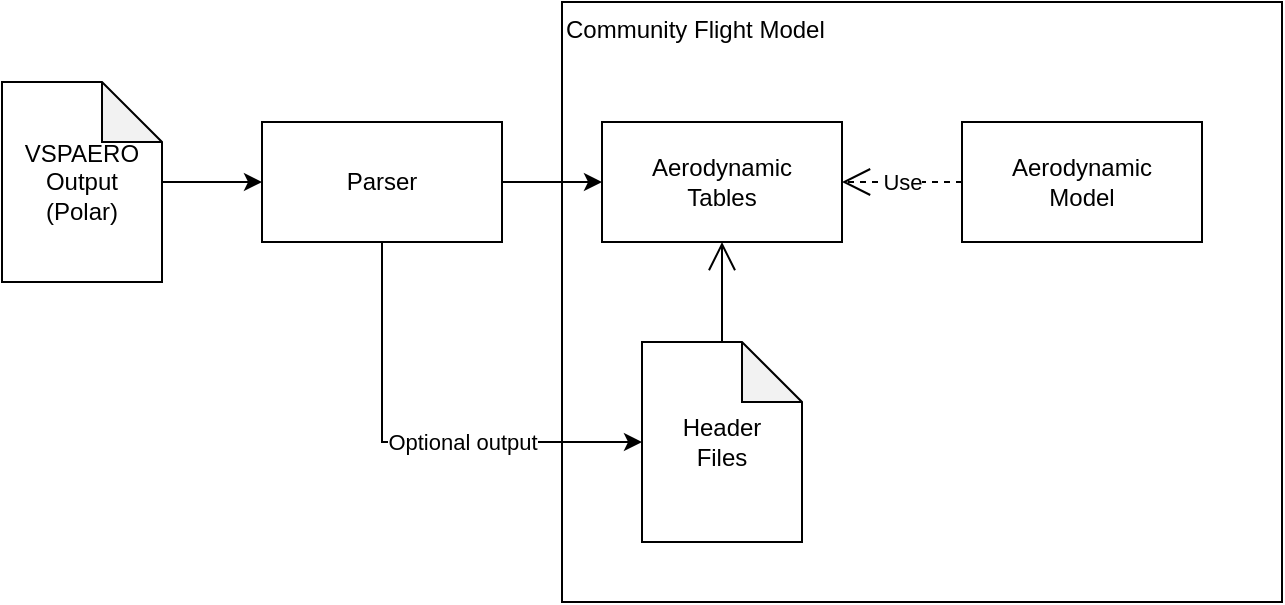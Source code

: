 <mxfile version="16.1.2" type="github" pages="2">
  <diagram id="qmqhP70MKuumuGn3afgu" name="Overview">
    <mxGraphModel dx="2062" dy="1146" grid="1" gridSize="10" guides="1" tooltips="1" connect="1" arrows="1" fold="1" page="1" pageScale="1" pageWidth="827" pageHeight="1169" math="0" shadow="0">
      <root>
        <mxCell id="jvaEIXLcWXpRdLRBNwYw-0" />
        <mxCell id="jvaEIXLcWXpRdLRBNwYw-1" parent="jvaEIXLcWXpRdLRBNwYw-0" />
        <mxCell id="jvaEIXLcWXpRdLRBNwYw-7" value="Community Flight Model" style="rounded=0;whiteSpace=wrap;html=1;align=left;verticalAlign=top;" parent="jvaEIXLcWXpRdLRBNwYw-1" vertex="1">
          <mxGeometry x="360" y="60" width="360" height="300" as="geometry" />
        </mxCell>
        <mxCell id="jvaEIXLcWXpRdLRBNwYw-2" value="VSPAERO&lt;br&gt;Output&lt;br&gt;(Polar)" style="shape=note;whiteSpace=wrap;html=1;backgroundOutline=1;darkOpacity=0.05;" parent="jvaEIXLcWXpRdLRBNwYw-1" vertex="1">
          <mxGeometry x="80" y="100" width="80" height="100" as="geometry" />
        </mxCell>
        <mxCell id="jvaEIXLcWXpRdLRBNwYw-3" value="Header&lt;br&gt;Files" style="shape=note;whiteSpace=wrap;html=1;backgroundOutline=1;darkOpacity=0.05;" parent="jvaEIXLcWXpRdLRBNwYw-1" vertex="1">
          <mxGeometry x="400" y="230" width="80" height="100" as="geometry" />
        </mxCell>
        <mxCell id="jvaEIXLcWXpRdLRBNwYw-4" value="Parser" style="rounded=0;whiteSpace=wrap;html=1;" parent="jvaEIXLcWXpRdLRBNwYw-1" vertex="1">
          <mxGeometry x="210" y="120" width="120" height="60" as="geometry" />
        </mxCell>
        <mxCell id="jvaEIXLcWXpRdLRBNwYw-5" value="" style="endArrow=classic;html=1;rounded=0;" parent="jvaEIXLcWXpRdLRBNwYw-1" source="jvaEIXLcWXpRdLRBNwYw-2" target="jvaEIXLcWXpRdLRBNwYw-4" edge="1">
          <mxGeometry width="50" height="50" relative="1" as="geometry">
            <mxPoint x="390" y="340" as="sourcePoint" />
            <mxPoint x="440" y="290" as="targetPoint" />
          </mxGeometry>
        </mxCell>
        <mxCell id="jvaEIXLcWXpRdLRBNwYw-6" value="" style="endArrow=classic;html=1;rounded=0;" parent="jvaEIXLcWXpRdLRBNwYw-1" source="jvaEIXLcWXpRdLRBNwYw-4" target="jvaEIXLcWXpRdLRBNwYw-3" edge="1">
          <mxGeometry width="50" height="50" relative="1" as="geometry">
            <mxPoint x="390" y="350" as="sourcePoint" />
            <mxPoint x="440" y="300" as="targetPoint" />
            <Array as="points">
              <mxPoint x="270" y="280" />
            </Array>
          </mxGeometry>
        </mxCell>
        <mxCell id="jvaEIXLcWXpRdLRBNwYw-10" value="Optional output" style="edgeLabel;html=1;align=center;verticalAlign=middle;resizable=0;points=[];" parent="jvaEIXLcWXpRdLRBNwYw-6" vertex="1" connectable="0">
          <mxGeometry x="0.033" y="-1" relative="1" as="geometry">
            <mxPoint x="21" y="-1" as="offset" />
          </mxGeometry>
        </mxCell>
        <mxCell id="jvaEIXLcWXpRdLRBNwYw-11" value="Aerodynamic&lt;br&gt;Tables" style="rounded=0;whiteSpace=wrap;html=1;" parent="jvaEIXLcWXpRdLRBNwYw-1" vertex="1">
          <mxGeometry x="380" y="120" width="120" height="60" as="geometry" />
        </mxCell>
        <mxCell id="jvaEIXLcWXpRdLRBNwYw-12" value="" style="endArrow=classic;html=1;rounded=0;" parent="jvaEIXLcWXpRdLRBNwYw-1" source="jvaEIXLcWXpRdLRBNwYw-4" target="jvaEIXLcWXpRdLRBNwYw-11" edge="1">
          <mxGeometry width="50" height="50" relative="1" as="geometry">
            <mxPoint x="170" y="160.0" as="sourcePoint" />
            <mxPoint x="220" y="160.0" as="targetPoint" />
          </mxGeometry>
        </mxCell>
        <mxCell id="jvaEIXLcWXpRdLRBNwYw-13" value="Aerodynamic&lt;br&gt;Model" style="rounded=0;whiteSpace=wrap;html=1;" parent="jvaEIXLcWXpRdLRBNwYw-1" vertex="1">
          <mxGeometry x="560" y="120" width="120" height="60" as="geometry" />
        </mxCell>
        <mxCell id="jvaEIXLcWXpRdLRBNwYw-14" value="Use" style="endArrow=open;endSize=12;dashed=1;html=1;rounded=0;" parent="jvaEIXLcWXpRdLRBNwYw-1" source="jvaEIXLcWXpRdLRBNwYw-13" target="jvaEIXLcWXpRdLRBNwYw-11" edge="1">
          <mxGeometry width="160" relative="1" as="geometry">
            <mxPoint x="340" y="300" as="sourcePoint" />
            <mxPoint x="500" y="300" as="targetPoint" />
          </mxGeometry>
        </mxCell>
        <mxCell id="jvaEIXLcWXpRdLRBNwYw-15" value="" style="endArrow=open;endFill=1;endSize=12;html=1;rounded=0;" parent="jvaEIXLcWXpRdLRBNwYw-1" source="jvaEIXLcWXpRdLRBNwYw-3" target="jvaEIXLcWXpRdLRBNwYw-11" edge="1">
          <mxGeometry width="160" relative="1" as="geometry">
            <mxPoint x="340" y="300" as="sourcePoint" />
            <mxPoint x="500" y="300" as="targetPoint" />
          </mxGeometry>
        </mxCell>
      </root>
    </mxGraphModel>
  </diagram>
  <diagram id="ayrWfxRkvkhZxIaLV-r1" name="Design">
    <mxGraphModel dx="3773" dy="2806" grid="1" gridSize="10" guides="1" tooltips="1" connect="1" arrows="1" fold="1" page="1" pageScale="1" pageWidth="827" pageHeight="1169" math="0" shadow="0">
      <root>
        <mxCell id="0" />
        <mxCell id="1" parent="0" />
        <mxCell id="BIoIZSFnLaRXP3XJdqJq-96" value="Complex Aircraft System (for later)" style="rounded=0;whiteSpace=wrap;html=1;align=left;verticalAlign=top;fillColor=#f5f5f5;fontColor=#333333;strokeColor=#666666;" parent="1" vertex="1">
          <mxGeometry x="890" y="530" width="1930" height="703" as="geometry" />
        </mxCell>
        <mxCell id="hqKsF4QJngWxF_Nzv7ht-1" value="SimpleEngine" style="swimlane;fontStyle=1;align=center;verticalAlign=top;childLayout=stackLayout;horizontal=1;startSize=26;horizontalStack=0;resizeParent=1;resizeParentMax=0;resizeLast=0;collapsible=1;marginBottom=0;" parent="1" vertex="1">
          <mxGeometry x="1009" y="732" width="160" height="86" as="geometry" />
        </mxCell>
        <mxCell id="hqKsF4QJngWxF_Nzv7ht-2" value="+ field: type" style="text;strokeColor=none;fillColor=none;align=left;verticalAlign=top;spacingLeft=4;spacingRight=4;overflow=hidden;rotatable=0;points=[[0,0.5],[1,0.5]];portConstraint=eastwest;" parent="hqKsF4QJngWxF_Nzv7ht-1" vertex="1">
          <mxGeometry y="26" width="160" height="26" as="geometry" />
        </mxCell>
        <mxCell id="hqKsF4QJngWxF_Nzv7ht-3" value="" style="line;strokeWidth=1;fillColor=none;align=left;verticalAlign=middle;spacingTop=-1;spacingLeft=3;spacingRight=3;rotatable=0;labelPosition=right;points=[];portConstraint=eastwest;" parent="hqKsF4QJngWxF_Nzv7ht-1" vertex="1">
          <mxGeometry y="52" width="160" height="8" as="geometry" />
        </mxCell>
        <mxCell id="hqKsF4QJngWxF_Nzv7ht-4" value="+ method(type): type" style="text;strokeColor=none;fillColor=none;align=left;verticalAlign=top;spacingLeft=4;spacingRight=4;overflow=hidden;rotatable=0;points=[[0,0.5],[1,0.5]];portConstraint=eastwest;" parent="hqKsF4QJngWxF_Nzv7ht-1" vertex="1">
          <mxGeometry y="60" width="160" height="26" as="geometry" />
        </mxCell>
        <mxCell id="hqKsF4QJngWxF_Nzv7ht-6" value="PistonEngine" style="swimlane;fontStyle=1;align=center;verticalAlign=top;childLayout=stackLayout;horizontal=1;startSize=26;horizontalStack=0;resizeParent=1;resizeParentMax=0;resizeLast=0;collapsible=1;marginBottom=0;fillColor=#f5f5f5;fontColor=#333333;strokeColor=#666666;" parent="1" vertex="1">
          <mxGeometry x="1009" y="850" width="160" height="86" as="geometry" />
        </mxCell>
        <mxCell id="hqKsF4QJngWxF_Nzv7ht-7" value="+ field: type" style="text;strokeColor=none;fillColor=none;align=left;verticalAlign=top;spacingLeft=4;spacingRight=4;overflow=hidden;rotatable=0;points=[[0,0.5],[1,0.5]];portConstraint=eastwest;" parent="hqKsF4QJngWxF_Nzv7ht-6" vertex="1">
          <mxGeometry y="26" width="160" height="26" as="geometry" />
        </mxCell>
        <mxCell id="hqKsF4QJngWxF_Nzv7ht-8" value="" style="line;strokeWidth=1;fillColor=none;align=left;verticalAlign=middle;spacingTop=-1;spacingLeft=3;spacingRight=3;rotatable=0;labelPosition=right;points=[];portConstraint=eastwest;" parent="hqKsF4QJngWxF_Nzv7ht-6" vertex="1">
          <mxGeometry y="52" width="160" height="8" as="geometry" />
        </mxCell>
        <mxCell id="hqKsF4QJngWxF_Nzv7ht-9" value="+ method(type): type" style="text;strokeColor=none;fillColor=none;align=left;verticalAlign=top;spacingLeft=4;spacingRight=4;overflow=hidden;rotatable=0;points=[[0,0.5],[1,0.5]];portConstraint=eastwest;" parent="hqKsF4QJngWxF_Nzv7ht-6" vertex="1">
          <mxGeometry y="60" width="160" height="26" as="geometry" />
        </mxCell>
        <mxCell id="hqKsF4QJngWxF_Nzv7ht-10" value="JetEngine" style="swimlane;fontStyle=1;align=center;verticalAlign=top;childLayout=stackLayout;horizontal=1;startSize=26;horizontalStack=0;resizeParent=1;resizeParentMax=0;resizeLast=0;collapsible=1;marginBottom=0;fillColor=#f5f5f5;fontColor=#333333;strokeColor=#666666;" parent="1" vertex="1">
          <mxGeometry x="1009" y="950" width="160" height="86" as="geometry" />
        </mxCell>
        <mxCell id="hqKsF4QJngWxF_Nzv7ht-11" value="+ field: type" style="text;strokeColor=none;fillColor=none;align=left;verticalAlign=top;spacingLeft=4;spacingRight=4;overflow=hidden;rotatable=0;points=[[0,0.5],[1,0.5]];portConstraint=eastwest;" parent="hqKsF4QJngWxF_Nzv7ht-10" vertex="1">
          <mxGeometry y="26" width="160" height="26" as="geometry" />
        </mxCell>
        <mxCell id="hqKsF4QJngWxF_Nzv7ht-12" value="" style="line;strokeWidth=1;fillColor=none;align=left;verticalAlign=middle;spacingTop=-1;spacingLeft=3;spacingRight=3;rotatable=0;labelPosition=right;points=[];portConstraint=eastwest;" parent="hqKsF4QJngWxF_Nzv7ht-10" vertex="1">
          <mxGeometry y="52" width="160" height="8" as="geometry" />
        </mxCell>
        <mxCell id="hqKsF4QJngWxF_Nzv7ht-13" value="+ method(type): type" style="text;strokeColor=none;fillColor=none;align=left;verticalAlign=top;spacingLeft=4;spacingRight=4;overflow=hidden;rotatable=0;points=[[0,0.5],[1,0.5]];portConstraint=eastwest;" parent="hqKsF4QJngWxF_Nzv7ht-10" vertex="1">
          <mxGeometry y="60" width="160" height="26" as="geometry" />
        </mxCell>
        <mxCell id="hqKsF4QJngWxF_Nzv7ht-15" value="CommunityFlightModel" style="swimlane;fontStyle=1;align=center;verticalAlign=top;childLayout=stackLayout;horizontal=1;startSize=26;horizontalStack=0;resizeParent=1;resizeParentMax=0;resizeLast=0;collapsible=1;marginBottom=0;" parent="1" vertex="1">
          <mxGeometry x="520" y="-410" width="291" height="268" as="geometry" />
        </mxCell>
        <mxCell id="hqKsF4QJngWxF_Nzv7ht-16" value="+ field: type" style="text;strokeColor=none;fillColor=none;align=left;verticalAlign=top;spacingLeft=4;spacingRight=4;overflow=hidden;rotatable=0;points=[[0,0.5],[1,0.5]];portConstraint=eastwest;" parent="hqKsF4QJngWxF_Nzv7ht-15" vertex="1">
          <mxGeometry y="26" width="291" height="26" as="geometry" />
        </mxCell>
        <mxCell id="hqKsF4QJngWxF_Nzv7ht-17" value="" style="line;strokeWidth=1;fillColor=none;align=left;verticalAlign=middle;spacingTop=-1;spacingLeft=3;spacingRight=3;rotatable=0;labelPosition=right;points=[];portConstraint=eastwest;" parent="hqKsF4QJngWxF_Nzv7ht-15" vertex="1">
          <mxGeometry y="52" width="291" height="8" as="geometry" />
        </mxCell>
        <mxCell id="hqKsF4QJngWxF_Nzv7ht-18" value="+ ed_fm_add_local_force() : void" style="text;strokeColor=none;fillColor=none;align=left;verticalAlign=top;spacingLeft=4;spacingRight=4;overflow=hidden;rotatable=0;points=[[0,0.5],[1,0.5]];portConstraint=eastwest;" parent="hqKsF4QJngWxF_Nzv7ht-15" vertex="1">
          <mxGeometry y="60" width="291" height="26" as="geometry" />
        </mxCell>
        <mxCell id="hqKsF4QJngWxF_Nzv7ht-21" value="+ ed_fm_add_local_moment() : void" style="text;strokeColor=none;fillColor=none;align=left;verticalAlign=top;spacingLeft=4;spacingRight=4;overflow=hidden;rotatable=0;points=[[0,0.5],[1,0.5]];portConstraint=eastwest;" parent="hqKsF4QJngWxF_Nzv7ht-15" vertex="1">
          <mxGeometry y="86" width="291" height="26" as="geometry" />
        </mxCell>
        <mxCell id="hqKsF4QJngWxF_Nzv7ht-23" value="+ ed_fm_change_mass() : void" style="text;strokeColor=none;fillColor=none;align=left;verticalAlign=top;spacingLeft=4;spacingRight=4;overflow=hidden;rotatable=0;points=[[0,0.5],[1,0.5]];portConstraint=eastwest;" parent="hqKsF4QJngWxF_Nzv7ht-15" vertex="1">
          <mxGeometry y="112" width="291" height="26" as="geometry" />
        </mxCell>
        <mxCell id="hqKsF4QJngWxF_Nzv7ht-25" value="+ ed_fm_set_current_state() : void" style="text;strokeColor=none;fillColor=none;align=left;verticalAlign=top;spacingLeft=4;spacingRight=4;overflow=hidden;rotatable=0;points=[[0,0.5],[1,0.5]];portConstraint=eastwest;" parent="hqKsF4QJngWxF_Nzv7ht-15" vertex="1">
          <mxGeometry y="138" width="291" height="26" as="geometry" />
        </mxCell>
        <mxCell id="hqKsF4QJngWxF_Nzv7ht-24" value="+ ed_fm_set_current_state_body_axis() : void" style="text;strokeColor=none;fillColor=none;align=left;verticalAlign=top;spacingLeft=4;spacingRight=4;overflow=hidden;rotatable=0;points=[[0,0.5],[1,0.5]];portConstraint=eastwest;" parent="hqKsF4QJngWxF_Nzv7ht-15" vertex="1">
          <mxGeometry y="164" width="291" height="26" as="geometry" />
        </mxCell>
        <mxCell id="hqKsF4QJngWxF_Nzv7ht-38" value="+ ed_fm_set_current_mass_state() : void" style="text;strokeColor=none;fillColor=none;align=left;verticalAlign=top;spacingLeft=4;spacingRight=4;overflow=hidden;rotatable=0;points=[[0,0.5],[1,0.5]];portConstraint=eastwest;" parent="hqKsF4QJngWxF_Nzv7ht-15" vertex="1">
          <mxGeometry y="190" width="291" height="26" as="geometry" />
        </mxCell>
        <mxCell id="hqKsF4QJngWxF_Nzv7ht-39" value="+ ed_fm_set_atmosphere() : void" style="text;strokeColor=none;fillColor=none;align=left;verticalAlign=top;spacingLeft=4;spacingRight=4;overflow=hidden;rotatable=0;points=[[0,0.5],[1,0.5]];portConstraint=eastwest;" parent="hqKsF4QJngWxF_Nzv7ht-15" vertex="1">
          <mxGeometry y="216" width="291" height="26" as="geometry" />
        </mxCell>
        <mxCell id="hqKsF4QJngWxF_Nzv7ht-40" value="+ ed_fm_simulate() : void" style="text;strokeColor=none;fillColor=none;align=left;verticalAlign=top;spacingLeft=4;spacingRight=4;overflow=hidden;rotatable=0;points=[[0,0.5],[1,0.5]];portConstraint=eastwest;" parent="hqKsF4QJngWxF_Nzv7ht-15" vertex="1">
          <mxGeometry y="242" width="291" height="26" as="geometry" />
        </mxCell>
        <mxCell id="hqKsF4QJngWxF_Nzv7ht-26" value="EnvironmentalState" style="swimlane;fontStyle=1;align=center;verticalAlign=top;childLayout=stackLayout;horizontal=1;startSize=26;horizontalStack=0;resizeParent=1;resizeParentMax=0;resizeLast=0;collapsible=1;marginBottom=0;" parent="1" vertex="1">
          <mxGeometry x="1050" y="-430" width="160" height="190" as="geometry" />
        </mxCell>
        <mxCell id="hqKsF4QJngWxF_Nzv7ht-27" value="- airDensity: double" style="text;strokeColor=none;fillColor=none;align=left;verticalAlign=top;spacingLeft=4;spacingRight=4;overflow=hidden;rotatable=0;points=[[0,0.5],[1,0.5]];portConstraint=eastwest;" parent="hqKsF4QJngWxF_Nzv7ht-26" vertex="1">
          <mxGeometry y="26" width="160" height="26" as="geometry" />
        </mxCell>
        <mxCell id="BIoIZSFnLaRXP3XJdqJq-18" value="- pressure : double" style="text;strokeColor=none;fillColor=none;align=left;verticalAlign=top;spacingLeft=4;spacingRight=4;overflow=hidden;rotatable=0;points=[[0,0.5],[1,0.5]];portConstraint=eastwest;" parent="hqKsF4QJngWxF_Nzv7ht-26" vertex="1">
          <mxGeometry y="52" width="160" height="26" as="geometry" />
        </mxCell>
        <mxCell id="BIoIZSFnLaRXP3XJdqJq-20" value="- temperature : double" style="text;strokeColor=none;fillColor=none;align=left;verticalAlign=top;spacingLeft=4;spacingRight=4;overflow=hidden;rotatable=0;points=[[0,0.5],[1,0.5]];portConstraint=eastwest;" parent="hqKsF4QJngWxF_Nzv7ht-26" vertex="1">
          <mxGeometry y="78" width="160" height="26" as="geometry" />
        </mxCell>
        <mxCell id="BIoIZSFnLaRXP3XJdqJq-21" value="- speedOfSound : double" style="text;strokeColor=none;fillColor=none;align=left;verticalAlign=top;spacingLeft=4;spacingRight=4;overflow=hidden;rotatable=0;points=[[0,0.5],[1,0.5]];portConstraint=eastwest;" parent="hqKsF4QJngWxF_Nzv7ht-26" vertex="1">
          <mxGeometry y="104" width="160" height="26" as="geometry" />
        </mxCell>
        <mxCell id="BIoIZSFnLaRXP3XJdqJq-19" value="- worldWind : Vec3" style="text;strokeColor=none;fillColor=none;align=left;verticalAlign=top;spacingLeft=4;spacingRight=4;overflow=hidden;rotatable=0;points=[[0,0.5],[1,0.5]];portConstraint=eastwest;" parent="hqKsF4QJngWxF_Nzv7ht-26" vertex="1">
          <mxGeometry y="130" width="160" height="26" as="geometry" />
        </mxCell>
        <mxCell id="hqKsF4QJngWxF_Nzv7ht-28" value="" style="line;strokeWidth=1;fillColor=none;align=left;verticalAlign=middle;spacingTop=-1;spacingLeft=3;spacingRight=3;rotatable=0;labelPosition=right;points=[];portConstraint=eastwest;" parent="hqKsF4QJngWxF_Nzv7ht-26" vertex="1">
          <mxGeometry y="156" width="160" height="8" as="geometry" />
        </mxCell>
        <mxCell id="hqKsF4QJngWxF_Nzv7ht-29" value="+ method(type): type" style="text;strokeColor=none;fillColor=none;align=left;verticalAlign=top;spacingLeft=4;spacingRight=4;overflow=hidden;rotatable=0;points=[[0,0.5],[1,0.5]];portConstraint=eastwest;" parent="hqKsF4QJngWxF_Nzv7ht-26" vertex="1">
          <mxGeometry y="164" width="160" height="26" as="geometry" />
        </mxCell>
        <mxCell id="hqKsF4QJngWxF_Nzv7ht-30" value="Input" style="swimlane;fontStyle=1;align=center;verticalAlign=top;childLayout=stackLayout;horizontal=1;startSize=26;horizontalStack=0;resizeParent=1;resizeParentMax=0;resizeLast=0;collapsible=1;marginBottom=0;" parent="1" vertex="1">
          <mxGeometry x="160" y="-126" width="190" height="86" as="geometry" />
        </mxCell>
        <mxCell id="hqKsF4QJngWxF_Nzv7ht-31" value="- commands : List&lt;Command&gt;" style="text;strokeColor=none;fillColor=none;align=left;verticalAlign=top;spacingLeft=4;spacingRight=4;overflow=hidden;rotatable=0;points=[[0,0.5],[1,0.5]];portConstraint=eastwest;" parent="hqKsF4QJngWxF_Nzv7ht-30" vertex="1">
          <mxGeometry y="26" width="190" height="26" as="geometry" />
        </mxCell>
        <mxCell id="hqKsF4QJngWxF_Nzv7ht-32" value="" style="line;strokeWidth=1;fillColor=none;align=left;verticalAlign=middle;spacingTop=-1;spacingLeft=3;spacingRight=3;rotatable=0;labelPosition=right;points=[];portConstraint=eastwest;" parent="hqKsF4QJngWxF_Nzv7ht-30" vertex="1">
          <mxGeometry y="52" width="190" height="8" as="geometry" />
        </mxCell>
        <mxCell id="hqKsF4QJngWxF_Nzv7ht-33" value="+ method(type): type" style="text;strokeColor=none;fillColor=none;align=left;verticalAlign=top;spacingLeft=4;spacingRight=4;overflow=hidden;rotatable=0;points=[[0,0.5],[1,0.5]];portConstraint=eastwest;" parent="hqKsF4QJngWxF_Nzv7ht-30" vertex="1">
          <mxGeometry y="60" width="190" height="26" as="geometry" />
        </mxCell>
        <mxCell id="hqKsF4QJngWxF_Nzv7ht-34" value="HumanPoweredSystem" style="swimlane;fontStyle=1;align=center;verticalAlign=top;childLayout=stackLayout;horizontal=1;startSize=26;horizontalStack=0;resizeParent=1;resizeParentMax=0;resizeLast=0;collapsible=1;marginBottom=0;" parent="1" vertex="1">
          <mxGeometry x="1500" y="643" width="160" height="86" as="geometry" />
        </mxCell>
        <mxCell id="hqKsF4QJngWxF_Nzv7ht-35" value="+ field: type" style="text;strokeColor=none;fillColor=none;align=left;verticalAlign=top;spacingLeft=4;spacingRight=4;overflow=hidden;rotatable=0;points=[[0,0.5],[1,0.5]];portConstraint=eastwest;" parent="hqKsF4QJngWxF_Nzv7ht-34" vertex="1">
          <mxGeometry y="26" width="160" height="26" as="geometry" />
        </mxCell>
        <mxCell id="hqKsF4QJngWxF_Nzv7ht-36" value="" style="line;strokeWidth=1;fillColor=none;align=left;verticalAlign=middle;spacingTop=-1;spacingLeft=3;spacingRight=3;rotatable=0;labelPosition=right;points=[];portConstraint=eastwest;" parent="hqKsF4QJngWxF_Nzv7ht-34" vertex="1">
          <mxGeometry y="52" width="160" height="8" as="geometry" />
        </mxCell>
        <mxCell id="hqKsF4QJngWxF_Nzv7ht-37" value="+ method(type): type" style="text;strokeColor=none;fillColor=none;align=left;verticalAlign=top;spacingLeft=4;spacingRight=4;overflow=hidden;rotatable=0;points=[[0,0.5],[1,0.5]];portConstraint=eastwest;" parent="hqKsF4QJngWxF_Nzv7ht-34" vertex="1">
          <mxGeometry y="60" width="160" height="26" as="geometry" />
        </mxCell>
        <mxCell id="hqKsF4QJngWxF_Nzv7ht-41" value="AircraftSystem &lt;&lt;Abstract&gt;&gt;" style="swimlane;fontStyle=1;align=center;verticalAlign=top;childLayout=stackLayout;horizontal=1;startSize=26;horizontalStack=0;resizeParent=1;resizeParentMax=0;resizeLast=0;collapsible=1;marginBottom=0;" parent="1" vertex="1">
          <mxGeometry x="990" y="300" width="210" height="164" as="geometry" />
        </mxCell>
        <mxCell id="hqKsF4QJngWxF_Nzv7ht-42" value="+ field: type" style="text;strokeColor=none;fillColor=none;align=left;verticalAlign=top;spacingLeft=4;spacingRight=4;overflow=hidden;rotatable=0;points=[[0,0.5],[1,0.5]];portConstraint=eastwest;" parent="hqKsF4QJngWxF_Nzv7ht-41" vertex="1">
          <mxGeometry y="26" width="210" height="26" as="geometry" />
        </mxCell>
        <mxCell id="hqKsF4QJngWxF_Nzv7ht-43" value="" style="line;strokeWidth=1;fillColor=none;align=left;verticalAlign=middle;spacingTop=-1;spacingLeft=3;spacingRight=3;rotatable=0;labelPosition=right;points=[];portConstraint=eastwest;" parent="hqKsF4QJngWxF_Nzv7ht-41" vertex="1">
          <mxGeometry y="52" width="210" height="8" as="geometry" />
        </mxCell>
        <mxCell id="hqKsF4QJngWxF_Nzv7ht-44" value="+ Update(dt : double): void" style="text;strokeColor=none;fillColor=none;align=left;verticalAlign=top;spacingLeft=4;spacingRight=4;overflow=hidden;rotatable=0;points=[[0,0.5],[1,0.5]];portConstraint=eastwest;" parent="hqKsF4QJngWxF_Nzv7ht-41" vertex="1">
          <mxGeometry y="60" width="210" height="26" as="geometry" />
        </mxCell>
        <mxCell id="hqKsF4QJngWxF_Nzv7ht-146" value="+ ColdInit(): void" style="text;strokeColor=none;fillColor=none;align=left;verticalAlign=top;spacingLeft=4;spacingRight=4;overflow=hidden;rotatable=0;points=[[0,0.5],[1,0.5]];portConstraint=eastwest;" parent="hqKsF4QJngWxF_Nzv7ht-41" vertex="1">
          <mxGeometry y="86" width="210" height="26" as="geometry" />
        </mxCell>
        <mxCell id="hqKsF4QJngWxF_Nzv7ht-147" value="+ HotInit(): void" style="text;strokeColor=none;fillColor=none;align=left;verticalAlign=top;spacingLeft=4;spacingRight=4;overflow=hidden;rotatable=0;points=[[0,0.5],[1,0.5]];portConstraint=eastwest;" parent="hqKsF4QJngWxF_Nzv7ht-41" vertex="1">
          <mxGeometry y="112" width="210" height="26" as="geometry" />
        </mxCell>
        <mxCell id="hqKsF4QJngWxF_Nzv7ht-148" value="+ AirborneInit(): void" style="text;strokeColor=none;fillColor=none;align=left;verticalAlign=top;spacingLeft=4;spacingRight=4;overflow=hidden;rotatable=0;points=[[0,0.5],[1,0.5]];portConstraint=eastwest;" parent="hqKsF4QJngWxF_Nzv7ht-41" vertex="1">
          <mxGeometry y="138" width="210" height="26" as="geometry" />
        </mxCell>
        <mxCell id="hqKsF4QJngWxF_Nzv7ht-46" value="" style="endArrow=block;dashed=1;endFill=0;endSize=12;html=1;rounded=0;" parent="1" source="hqKsF4QJngWxF_Nzv7ht-34" target="hqKsF4QJngWxF_Nzv7ht-41" edge="1">
          <mxGeometry width="160" relative="1" as="geometry">
            <mxPoint x="1562.412" y="593" as="sourcePoint" />
            <mxPoint x="1547.588" y="509" as="targetPoint" />
          </mxGeometry>
        </mxCell>
        <mxCell id="hqKsF4QJngWxF_Nzv7ht-50" value="Engine &lt;&lt;Abstract&gt;&gt;" style="swimlane;fontStyle=1;align=center;verticalAlign=top;childLayout=stackLayout;horizontal=1;startSize=26;horizontalStack=0;resizeParent=1;resizeParentMax=0;resizeLast=0;collapsible=1;marginBottom=0;" parent="1" vertex="1">
          <mxGeometry x="1009" y="600" width="160" height="86" as="geometry" />
        </mxCell>
        <mxCell id="hqKsF4QJngWxF_Nzv7ht-51" value="+ field: type" style="text;strokeColor=none;fillColor=none;align=left;verticalAlign=top;spacingLeft=4;spacingRight=4;overflow=hidden;rotatable=0;points=[[0,0.5],[1,0.5]];portConstraint=eastwest;" parent="hqKsF4QJngWxF_Nzv7ht-50" vertex="1">
          <mxGeometry y="26" width="160" height="26" as="geometry" />
        </mxCell>
        <mxCell id="hqKsF4QJngWxF_Nzv7ht-52" value="" style="line;strokeWidth=1;fillColor=none;align=left;verticalAlign=middle;spacingTop=-1;spacingLeft=3;spacingRight=3;rotatable=0;labelPosition=right;points=[];portConstraint=eastwest;" parent="hqKsF4QJngWxF_Nzv7ht-50" vertex="1">
          <mxGeometry y="52" width="160" height="8" as="geometry" />
        </mxCell>
        <mxCell id="hqKsF4QJngWxF_Nzv7ht-53" value="+ method(type): type" style="text;strokeColor=none;fillColor=none;align=left;verticalAlign=top;spacingLeft=4;spacingRight=4;overflow=hidden;rotatable=0;points=[[0,0.5],[1,0.5]];portConstraint=eastwest;" parent="hqKsF4QJngWxF_Nzv7ht-50" vertex="1">
          <mxGeometry y="60" width="160" height="26" as="geometry" />
        </mxCell>
        <mxCell id="hqKsF4QJngWxF_Nzv7ht-54" value="" style="endArrow=block;dashed=1;endFill=0;endSize=12;html=1;rounded=0;" parent="1" source="hqKsF4QJngWxF_Nzv7ht-50" target="hqKsF4QJngWxF_Nzv7ht-41" edge="1">
          <mxGeometry width="160" relative="1" as="geometry">
            <mxPoint x="1585.442" y="593" as="sourcePoint" />
            <mxPoint x="1605.552" y="537" as="targetPoint" />
          </mxGeometry>
        </mxCell>
        <mxCell id="hqKsF4QJngWxF_Nzv7ht-55" value="" style="endArrow=block;dashed=1;endFill=0;endSize=12;html=1;rounded=0;" parent="1" source="hqKsF4QJngWxF_Nzv7ht-1" target="hqKsF4QJngWxF_Nzv7ht-50" edge="1">
          <mxGeometry width="160" relative="1" as="geometry">
            <mxPoint x="1174" y="730" as="sourcePoint" />
            <mxPoint x="1310" y="532.142" as="targetPoint" />
          </mxGeometry>
        </mxCell>
        <mxCell id="hqKsF4QJngWxF_Nzv7ht-56" value="" style="endArrow=block;dashed=1;endFill=0;endSize=12;html=1;rounded=0;" parent="1" source="hqKsF4QJngWxF_Nzv7ht-6" target="hqKsF4QJngWxF_Nzv7ht-50" edge="1">
          <mxGeometry width="160" relative="1" as="geometry">
            <mxPoint x="888.554" y="785" as="sourcePoint" />
            <mxPoint x="1030.446" y="696" as="targetPoint" />
            <Array as="points">
              <mxPoint x="930" y="893" />
              <mxPoint x="930" y="643" />
            </Array>
          </mxGeometry>
        </mxCell>
        <mxCell id="hqKsF4QJngWxF_Nzv7ht-57" value="" style="endArrow=block;dashed=1;endFill=0;endSize=12;html=1;rounded=0;" parent="1" source="hqKsF4QJngWxF_Nzv7ht-10" target="hqKsF4QJngWxF_Nzv7ht-50" edge="1">
          <mxGeometry width="160" relative="1" as="geometry">
            <mxPoint x="1031.869" y="785" as="sourcePoint" />
            <mxPoint x="1077.131" y="696" as="targetPoint" />
            <Array as="points">
              <mxPoint x="930" y="993" />
              <mxPoint x="930" y="643" />
            </Array>
          </mxGeometry>
        </mxCell>
        <mxCell id="hqKsF4QJngWxF_Nzv7ht-58" value="TurboPropEngine" style="swimlane;fontStyle=1;align=center;verticalAlign=top;childLayout=stackLayout;horizontal=1;startSize=26;horizontalStack=0;resizeParent=1;resizeParentMax=0;resizeLast=0;collapsible=1;marginBottom=0;fillColor=#f5f5f5;fontColor=#333333;strokeColor=#666666;" parent="1" vertex="1">
          <mxGeometry x="1009" y="1060" width="160" height="86" as="geometry" />
        </mxCell>
        <mxCell id="hqKsF4QJngWxF_Nzv7ht-59" value="+ field: type" style="text;strokeColor=none;fillColor=none;align=left;verticalAlign=top;spacingLeft=4;spacingRight=4;overflow=hidden;rotatable=0;points=[[0,0.5],[1,0.5]];portConstraint=eastwest;" parent="hqKsF4QJngWxF_Nzv7ht-58" vertex="1">
          <mxGeometry y="26" width="160" height="26" as="geometry" />
        </mxCell>
        <mxCell id="hqKsF4QJngWxF_Nzv7ht-60" value="" style="line;strokeWidth=1;fillColor=none;align=left;verticalAlign=middle;spacingTop=-1;spacingLeft=3;spacingRight=3;rotatable=0;labelPosition=right;points=[];portConstraint=eastwest;" parent="hqKsF4QJngWxF_Nzv7ht-58" vertex="1">
          <mxGeometry y="52" width="160" height="8" as="geometry" />
        </mxCell>
        <mxCell id="hqKsF4QJngWxF_Nzv7ht-61" value="+ method(type): type" style="text;strokeColor=none;fillColor=none;align=left;verticalAlign=top;spacingLeft=4;spacingRight=4;overflow=hidden;rotatable=0;points=[[0,0.5],[1,0.5]];portConstraint=eastwest;" parent="hqKsF4QJngWxF_Nzv7ht-58" vertex="1">
          <mxGeometry y="60" width="160" height="26" as="geometry" />
        </mxCell>
        <mxCell id="hqKsF4QJngWxF_Nzv7ht-62" value="" style="endArrow=block;dashed=1;endFill=0;endSize=12;html=1;rounded=0;" parent="1" source="hqKsF4QJngWxF_Nzv7ht-58" target="hqKsF4QJngWxF_Nzv7ht-50" edge="1">
          <mxGeometry width="160" relative="1" as="geometry">
            <mxPoint x="1019" y="1003" as="sourcePoint" />
            <mxPoint x="1019" y="653" as="targetPoint" />
            <Array as="points">
              <mxPoint x="930" y="1103" />
              <mxPoint x="930" y="643" />
            </Array>
          </mxGeometry>
        </mxCell>
        <mxCell id="hqKsF4QJngWxF_Nzv7ht-63" value="Avionics" style="swimlane;fontStyle=1;align=center;verticalAlign=top;childLayout=stackLayout;horizontal=1;startSize=26;horizontalStack=0;resizeParent=1;resizeParentMax=0;resizeLast=0;collapsible=1;marginBottom=0;" parent="1" vertex="1">
          <mxGeometry x="2300" y="1003" width="160" height="86" as="geometry" />
        </mxCell>
        <mxCell id="hqKsF4QJngWxF_Nzv7ht-64" value="+ field: type" style="text;strokeColor=none;fillColor=none;align=left;verticalAlign=top;spacingLeft=4;spacingRight=4;overflow=hidden;rotatable=0;points=[[0,0.5],[1,0.5]];portConstraint=eastwest;" parent="hqKsF4QJngWxF_Nzv7ht-63" vertex="1">
          <mxGeometry y="26" width="160" height="26" as="geometry" />
        </mxCell>
        <mxCell id="hqKsF4QJngWxF_Nzv7ht-65" value="" style="line;strokeWidth=1;fillColor=none;align=left;verticalAlign=middle;spacingTop=-1;spacingLeft=3;spacingRight=3;rotatable=0;labelPosition=right;points=[];portConstraint=eastwest;" parent="hqKsF4QJngWxF_Nzv7ht-63" vertex="1">
          <mxGeometry y="52" width="160" height="8" as="geometry" />
        </mxCell>
        <mxCell id="hqKsF4QJngWxF_Nzv7ht-66" value="+ method(type): type" style="text;strokeColor=none;fillColor=none;align=left;verticalAlign=top;spacingLeft=4;spacingRight=4;overflow=hidden;rotatable=0;points=[[0,0.5],[1,0.5]];portConstraint=eastwest;" parent="hqKsF4QJngWxF_Nzv7ht-63" vertex="1">
          <mxGeometry y="60" width="160" height="26" as="geometry" />
        </mxCell>
        <mxCell id="hqKsF4QJngWxF_Nzv7ht-67" value="FuelSystem" style="swimlane;fontStyle=1;align=center;verticalAlign=top;childLayout=stackLayout;horizontal=1;startSize=26;horizontalStack=0;resizeParent=1;resizeParentMax=0;resizeLast=0;collapsible=1;marginBottom=0;" parent="1" vertex="1">
          <mxGeometry x="1310" y="643" width="160" height="86" as="geometry" />
        </mxCell>
        <mxCell id="hqKsF4QJngWxF_Nzv7ht-68" value="+ field: type" style="text;strokeColor=none;fillColor=none;align=left;verticalAlign=top;spacingLeft=4;spacingRight=4;overflow=hidden;rotatable=0;points=[[0,0.5],[1,0.5]];portConstraint=eastwest;" parent="hqKsF4QJngWxF_Nzv7ht-67" vertex="1">
          <mxGeometry y="26" width="160" height="26" as="geometry" />
        </mxCell>
        <mxCell id="hqKsF4QJngWxF_Nzv7ht-69" value="" style="line;strokeWidth=1;fillColor=none;align=left;verticalAlign=middle;spacingTop=-1;spacingLeft=3;spacingRight=3;rotatable=0;labelPosition=right;points=[];portConstraint=eastwest;" parent="hqKsF4QJngWxF_Nzv7ht-67" vertex="1">
          <mxGeometry y="52" width="160" height="8" as="geometry" />
        </mxCell>
        <mxCell id="hqKsF4QJngWxF_Nzv7ht-70" value="+ method(type): type" style="text;strokeColor=none;fillColor=none;align=left;verticalAlign=top;spacingLeft=4;spacingRight=4;overflow=hidden;rotatable=0;points=[[0,0.5],[1,0.5]];portConstraint=eastwest;" parent="hqKsF4QJngWxF_Nzv7ht-67" vertex="1">
          <mxGeometry y="60" width="160" height="26" as="geometry" />
        </mxCell>
        <mxCell id="hqKsF4QJngWxF_Nzv7ht-71" value="" style="endArrow=block;dashed=1;endFill=0;endSize=12;html=1;rounded=0;startArrow=none;" parent="1" source="hqKsF4QJngWxF_Nzv7ht-87" target="hqKsF4QJngWxF_Nzv7ht-41" edge="1">
          <mxGeometry width="160" relative="1" as="geometry">
            <mxPoint x="2147.541" y="453" as="sourcePoint" />
            <mxPoint x="2020" y="377.311" as="targetPoint" />
          </mxGeometry>
        </mxCell>
        <mxCell id="hqKsF4QJngWxF_Nzv7ht-72" value="" style="endArrow=block;dashed=1;endFill=0;endSize=12;html=1;rounded=0;" parent="1" source="hqKsF4QJngWxF_Nzv7ht-67" target="hqKsF4QJngWxF_Nzv7ht-41" edge="1">
          <mxGeometry width="160" relative="1" as="geometry">
            <mxPoint x="1715.055" y="593" as="sourcePoint" />
            <mxPoint x="1682.569" y="537" as="targetPoint" />
          </mxGeometry>
        </mxCell>
        <mxCell id="hqKsF4QJngWxF_Nzv7ht-73" value="Radio" style="swimlane;fontStyle=1;align=center;verticalAlign=top;childLayout=stackLayout;horizontal=1;startSize=26;horizontalStack=0;resizeParent=1;resizeParentMax=0;resizeLast=0;collapsible=1;marginBottom=0;" parent="1" vertex="1">
          <mxGeometry x="2300" y="893" width="160" height="86" as="geometry" />
        </mxCell>
        <mxCell id="hqKsF4QJngWxF_Nzv7ht-74" value="+ field: type" style="text;strokeColor=none;fillColor=none;align=left;verticalAlign=top;spacingLeft=4;spacingRight=4;overflow=hidden;rotatable=0;points=[[0,0.5],[1,0.5]];portConstraint=eastwest;" parent="hqKsF4QJngWxF_Nzv7ht-73" vertex="1">
          <mxGeometry y="26" width="160" height="26" as="geometry" />
        </mxCell>
        <mxCell id="hqKsF4QJngWxF_Nzv7ht-75" value="" style="line;strokeWidth=1;fillColor=none;align=left;verticalAlign=middle;spacingTop=-1;spacingLeft=3;spacingRight=3;rotatable=0;labelPosition=right;points=[];portConstraint=eastwest;" parent="hqKsF4QJngWxF_Nzv7ht-73" vertex="1">
          <mxGeometry y="52" width="160" height="8" as="geometry" />
        </mxCell>
        <mxCell id="hqKsF4QJngWxF_Nzv7ht-76" value="+ method(type): type" style="text;strokeColor=none;fillColor=none;align=left;verticalAlign=top;spacingLeft=4;spacingRight=4;overflow=hidden;rotatable=0;points=[[0,0.5],[1,0.5]];portConstraint=eastwest;" parent="hqKsF4QJngWxF_Nzv7ht-73" vertex="1">
          <mxGeometry y="60" width="160" height="26" as="geometry" />
        </mxCell>
        <mxCell id="hqKsF4QJngWxF_Nzv7ht-77" value="" style="endArrow=block;dashed=1;endFill=0;endSize=12;html=1;rounded=0;" parent="1" source="hqKsF4QJngWxF_Nzv7ht-73" target="hqKsF4QJngWxF_Nzv7ht-87" edge="1">
          <mxGeometry width="160" relative="1" as="geometry">
            <mxPoint x="2216" y="627.327" as="sourcePoint" />
            <mxPoint x="1896" y="512.634" as="targetPoint" />
          </mxGeometry>
        </mxCell>
        <mxCell id="hqKsF4QJngWxF_Nzv7ht-78" value="Beacon" style="swimlane;fontStyle=1;align=center;verticalAlign=top;childLayout=stackLayout;horizontal=1;startSize=26;horizontalStack=0;resizeParent=1;resizeParentMax=0;resizeLast=0;collapsible=1;marginBottom=0;" parent="1" vertex="1">
          <mxGeometry x="2300" y="773" width="160" height="86" as="geometry" />
        </mxCell>
        <mxCell id="hqKsF4QJngWxF_Nzv7ht-79" value="+ field: type" style="text;strokeColor=none;fillColor=none;align=left;verticalAlign=top;spacingLeft=4;spacingRight=4;overflow=hidden;rotatable=0;points=[[0,0.5],[1,0.5]];portConstraint=eastwest;" parent="hqKsF4QJngWxF_Nzv7ht-78" vertex="1">
          <mxGeometry y="26" width="160" height="26" as="geometry" />
        </mxCell>
        <mxCell id="hqKsF4QJngWxF_Nzv7ht-80" value="" style="line;strokeWidth=1;fillColor=none;align=left;verticalAlign=middle;spacingTop=-1;spacingLeft=3;spacingRight=3;rotatable=0;labelPosition=right;points=[];portConstraint=eastwest;" parent="hqKsF4QJngWxF_Nzv7ht-78" vertex="1">
          <mxGeometry y="52" width="160" height="8" as="geometry" />
        </mxCell>
        <mxCell id="hqKsF4QJngWxF_Nzv7ht-81" value="+ method(type): type" style="text;strokeColor=none;fillColor=none;align=left;verticalAlign=top;spacingLeft=4;spacingRight=4;overflow=hidden;rotatable=0;points=[[0,0.5],[1,0.5]];portConstraint=eastwest;" parent="hqKsF4QJngWxF_Nzv7ht-78" vertex="1">
          <mxGeometry y="60" width="160" height="26" as="geometry" />
        </mxCell>
        <mxCell id="hqKsF4QJngWxF_Nzv7ht-82" value="" style="endArrow=block;dashed=1;endFill=0;endSize=12;html=1;rounded=0;" parent="1" source="hqKsF4QJngWxF_Nzv7ht-78" target="hqKsF4QJngWxF_Nzv7ht-87" edge="1">
          <mxGeometry width="160" relative="1" as="geometry">
            <mxPoint x="2416" y="635.461" as="sourcePoint" />
            <mxPoint x="1896" y="501.957" as="targetPoint" />
          </mxGeometry>
        </mxCell>
        <mxCell id="hqKsF4QJngWxF_Nzv7ht-83" value="AerodynamicModel" style="swimlane;fontStyle=1;align=center;verticalAlign=top;childLayout=stackLayout;horizontal=1;startSize=26;horizontalStack=0;resizeParent=1;resizeParentMax=0;resizeLast=0;collapsible=1;marginBottom=0;" parent="1" vertex="1">
          <mxGeometry x="980" y="-100" width="310" height="320" as="geometry" />
        </mxCell>
        <mxCell id="hqKsF4QJngWxF_Nzv7ht-84" value="- forceCoefficients: List&lt;Coefficient&gt;" style="text;strokeColor=none;fillColor=none;align=left;verticalAlign=top;spacingLeft=4;spacingRight=4;overflow=hidden;rotatable=0;points=[[0,0.5],[1,0.5]];portConstraint=eastwest;" parent="hqKsF4QJngWxF_Nzv7ht-83" vertex="1">
          <mxGeometry y="26" width="310" height="26" as="geometry" />
        </mxCell>
        <mxCell id="BIoIZSFnLaRXP3XJdqJq-75" value="- momentCoefficients: List&lt;Coefficient&gt;" style="text;strokeColor=none;fillColor=none;align=left;verticalAlign=top;spacingLeft=4;spacingRight=4;overflow=hidden;rotatable=0;points=[[0,0.5],[1,0.5]];portConstraint=eastwest;" parent="hqKsF4QJngWxF_Nzv7ht-83" vertex="1">
          <mxGeometry y="52" width="310" height="26" as="geometry" />
        </mxCell>
        <mxCell id="hqKsF4QJngWxF_Nzv7ht-85" value="" style="line;strokeWidth=1;fillColor=none;align=left;verticalAlign=middle;spacingTop=-1;spacingLeft=3;spacingRight=3;rotatable=0;labelPosition=right;points=[];portConstraint=eastwest;" parent="hqKsF4QJngWxF_Nzv7ht-83" vertex="1">
          <mxGeometry y="78" width="310" height="8" as="geometry" />
        </mxCell>
        <mxCell id="hqKsF4QJngWxF_Nzv7ht-86" value="+ Calculate(dt : double) : type" style="text;strokeColor=none;fillColor=none;align=left;verticalAlign=top;spacingLeft=4;spacingRight=4;overflow=hidden;rotatable=0;points=[[0,0.5],[1,0.5]];portConstraint=eastwest;" parent="hqKsF4QJngWxF_Nzv7ht-83" vertex="1">
          <mxGeometry y="86" width="310" height="26" as="geometry" />
        </mxCell>
        <mxCell id="hqKsF4QJngWxF_Nzv7ht-141" value="- calculateLocalPhysicsParameters(dt : double): void" style="text;strokeColor=none;fillColor=none;align=left;verticalAlign=top;spacingLeft=4;spacingRight=4;overflow=hidden;rotatable=0;points=[[0,0.5],[1,0.5]];portConstraint=eastwest;" parent="hqKsF4QJngWxF_Nzv7ht-83" vertex="1">
          <mxGeometry y="112" width="310" height="26" as="geometry" />
        </mxCell>
        <mxCell id="hqKsF4QJngWxF_Nzv7ht-133" value="- calculateLift() : void" style="text;strokeColor=none;fillColor=none;align=left;verticalAlign=top;spacingLeft=4;spacingRight=4;overflow=hidden;rotatable=0;points=[[0,0.5],[1,0.5]];portConstraint=eastwest;" parent="hqKsF4QJngWxF_Nzv7ht-83" vertex="1">
          <mxGeometry y="138" width="310" height="26" as="geometry" />
        </mxCell>
        <mxCell id="BIoIZSFnLaRXP3XJdqJq-188" value="- calculateDrag() : void" style="text;strokeColor=none;fillColor=none;align=left;verticalAlign=top;spacingLeft=4;spacingRight=4;overflow=hidden;rotatable=0;points=[[0,0.5],[1,0.5]];portConstraint=eastwest;" parent="hqKsF4QJngWxF_Nzv7ht-83" vertex="1">
          <mxGeometry y="164" width="310" height="26" as="geometry" />
        </mxCell>
        <mxCell id="BIoIZSFnLaRXP3XJdqJq-189" value="- calculateSide() : void" style="text;strokeColor=none;fillColor=none;align=left;verticalAlign=top;spacingLeft=4;spacingRight=4;overflow=hidden;rotatable=0;points=[[0,0.5],[1,0.5]];portConstraint=eastwest;" parent="hqKsF4QJngWxF_Nzv7ht-83" vertex="1">
          <mxGeometry y="190" width="310" height="26" as="geometry" />
        </mxCell>
        <mxCell id="BIoIZSFnLaRXP3XJdqJq-190" value="- calculateThrust() : void" style="text;strokeColor=none;fillColor=none;align=left;verticalAlign=top;spacingLeft=4;spacingRight=4;overflow=hidden;rotatable=0;points=[[0,0.5],[1,0.5]];portConstraint=eastwest;" parent="hqKsF4QJngWxF_Nzv7ht-83" vertex="1">
          <mxGeometry y="216" width="310" height="26" as="geometry" />
        </mxCell>
        <mxCell id="BIoIZSFnLaRXP3XJdqJq-191" value="- calculatePitch() : void" style="text;strokeColor=none;fillColor=none;align=left;verticalAlign=top;spacingLeft=4;spacingRight=4;overflow=hidden;rotatable=0;points=[[0,0.5],[1,0.5]];portConstraint=eastwest;" parent="hqKsF4QJngWxF_Nzv7ht-83" vertex="1">
          <mxGeometry y="242" width="310" height="26" as="geometry" />
        </mxCell>
        <mxCell id="hqKsF4QJngWxF_Nzv7ht-134" value="- calculateRoll() : void" style="text;strokeColor=none;fillColor=none;align=left;verticalAlign=top;spacingLeft=4;spacingRight=4;overflow=hidden;rotatable=0;points=[[0,0.5],[1,0.5]];portConstraint=eastwest;" parent="hqKsF4QJngWxF_Nzv7ht-83" vertex="1">
          <mxGeometry y="268" width="310" height="26" as="geometry" />
        </mxCell>
        <mxCell id="BIoIZSFnLaRXP3XJdqJq-192" value="- calculateYaw() : void" style="text;strokeColor=none;fillColor=none;align=left;verticalAlign=top;spacingLeft=4;spacingRight=4;overflow=hidden;rotatable=0;points=[[0,0.5],[1,0.5]];portConstraint=eastwest;" parent="hqKsF4QJngWxF_Nzv7ht-83" vertex="1">
          <mxGeometry y="294" width="310" height="26" as="geometry" />
        </mxCell>
        <mxCell id="hqKsF4QJngWxF_Nzv7ht-91" value="HydraulicSystem" style="swimlane;fontStyle=1;align=center;verticalAlign=top;childLayout=stackLayout;horizontal=1;startSize=26;horizontalStack=0;resizeParent=1;resizeParentMax=0;resizeLast=0;collapsible=1;marginBottom=0;" parent="1" vertex="1">
          <mxGeometry x="1755.5" y="643" width="160" height="86" as="geometry" />
        </mxCell>
        <mxCell id="hqKsF4QJngWxF_Nzv7ht-92" value="+ field: type" style="text;strokeColor=none;fillColor=none;align=left;verticalAlign=top;spacingLeft=4;spacingRight=4;overflow=hidden;rotatable=0;points=[[0,0.5],[1,0.5]];portConstraint=eastwest;" parent="hqKsF4QJngWxF_Nzv7ht-91" vertex="1">
          <mxGeometry y="26" width="160" height="26" as="geometry" />
        </mxCell>
        <mxCell id="hqKsF4QJngWxF_Nzv7ht-93" value="" style="line;strokeWidth=1;fillColor=none;align=left;verticalAlign=middle;spacingTop=-1;spacingLeft=3;spacingRight=3;rotatable=0;labelPosition=right;points=[];portConstraint=eastwest;" parent="hqKsF4QJngWxF_Nzv7ht-91" vertex="1">
          <mxGeometry y="52" width="160" height="8" as="geometry" />
        </mxCell>
        <mxCell id="hqKsF4QJngWxF_Nzv7ht-94" value="+ method(type): type" style="text;strokeColor=none;fillColor=none;align=left;verticalAlign=top;spacingLeft=4;spacingRight=4;overflow=hidden;rotatable=0;points=[[0,0.5],[1,0.5]];portConstraint=eastwest;" parent="hqKsF4QJngWxF_Nzv7ht-91" vertex="1">
          <mxGeometry y="60" width="160" height="26" as="geometry" />
        </mxCell>
        <mxCell id="hqKsF4QJngWxF_Nzv7ht-87" value="ElectricalSystem" style="swimlane;fontStyle=1;align=center;verticalAlign=top;childLayout=stackLayout;horizontal=1;startSize=26;horizontalStack=0;resizeParent=1;resizeParentMax=0;resizeLast=0;collapsible=1;marginBottom=0;" parent="1" vertex="1">
          <mxGeometry x="2240" y="643" width="160" height="86" as="geometry" />
        </mxCell>
        <mxCell id="hqKsF4QJngWxF_Nzv7ht-88" value="+ field: type" style="text;strokeColor=none;fillColor=none;align=left;verticalAlign=top;spacingLeft=4;spacingRight=4;overflow=hidden;rotatable=0;points=[[0,0.5],[1,0.5]];portConstraint=eastwest;" parent="hqKsF4QJngWxF_Nzv7ht-87" vertex="1">
          <mxGeometry y="26" width="160" height="26" as="geometry" />
        </mxCell>
        <mxCell id="hqKsF4QJngWxF_Nzv7ht-89" value="" style="line;strokeWidth=1;fillColor=none;align=left;verticalAlign=middle;spacingTop=-1;spacingLeft=3;spacingRight=3;rotatable=0;labelPosition=right;points=[];portConstraint=eastwest;" parent="hqKsF4QJngWxF_Nzv7ht-87" vertex="1">
          <mxGeometry y="52" width="160" height="8" as="geometry" />
        </mxCell>
        <mxCell id="hqKsF4QJngWxF_Nzv7ht-90" value="+ method(type): type" style="text;strokeColor=none;fillColor=none;align=left;verticalAlign=top;spacingLeft=4;spacingRight=4;overflow=hidden;rotatable=0;points=[[0,0.5],[1,0.5]];portConstraint=eastwest;" parent="hqKsF4QJngWxF_Nzv7ht-87" vertex="1">
          <mxGeometry y="60" width="160" height="26" as="geometry" />
        </mxCell>
        <mxCell id="hqKsF4QJngWxF_Nzv7ht-97" value="" style="endArrow=none;dashed=1;endFill=0;endSize=12;html=1;rounded=0;" parent="1" source="hqKsF4QJngWxF_Nzv7ht-63" target="hqKsF4QJngWxF_Nzv7ht-87" edge="1">
          <mxGeometry width="160" relative="1" as="geometry">
            <mxPoint x="2806" y="697.828" as="sourcePoint" />
            <mxPoint x="1886" y="488.851" as="targetPoint" />
          </mxGeometry>
        </mxCell>
        <mxCell id="hqKsF4QJngWxF_Nzv7ht-98" value="HydraulicLandingGear" style="swimlane;fontStyle=1;align=center;verticalAlign=top;childLayout=stackLayout;horizontal=1;startSize=26;horizontalStack=0;resizeParent=1;resizeParentMax=0;resizeLast=0;collapsible=1;marginBottom=0;fillColor=#f5f5f5;fontColor=#333333;strokeColor=#666666;" parent="1" vertex="1">
          <mxGeometry x="1870" y="873" width="160" height="86" as="geometry" />
        </mxCell>
        <mxCell id="hqKsF4QJngWxF_Nzv7ht-99" value="+ field: type" style="text;strokeColor=none;fillColor=none;align=left;verticalAlign=top;spacingLeft=4;spacingRight=4;overflow=hidden;rotatable=0;points=[[0,0.5],[1,0.5]];portConstraint=eastwest;" parent="hqKsF4QJngWxF_Nzv7ht-98" vertex="1">
          <mxGeometry y="26" width="160" height="26" as="geometry" />
        </mxCell>
        <mxCell id="hqKsF4QJngWxF_Nzv7ht-100" value="" style="line;strokeWidth=1;fillColor=none;align=left;verticalAlign=middle;spacingTop=-1;spacingLeft=3;spacingRight=3;rotatable=0;labelPosition=right;points=[];portConstraint=eastwest;" parent="hqKsF4QJngWxF_Nzv7ht-98" vertex="1">
          <mxGeometry y="52" width="160" height="8" as="geometry" />
        </mxCell>
        <mxCell id="hqKsF4QJngWxF_Nzv7ht-101" value="+ method(type): type" style="text;strokeColor=none;fillColor=none;align=left;verticalAlign=top;spacingLeft=4;spacingRight=4;overflow=hidden;rotatable=0;points=[[0,0.5],[1,0.5]];portConstraint=eastwest;" parent="hqKsF4QJngWxF_Nzv7ht-98" vertex="1">
          <mxGeometry y="60" width="160" height="26" as="geometry" />
        </mxCell>
        <mxCell id="hqKsF4QJngWxF_Nzv7ht-102" value="HumanPoweredLandingGear" style="swimlane;fontStyle=1;align=center;verticalAlign=top;childLayout=stackLayout;horizontal=1;startSize=26;horizontalStack=0;resizeParent=1;resizeParentMax=0;resizeLast=0;collapsible=1;marginBottom=0;" parent="1" vertex="1">
          <mxGeometry x="1560" y="873" width="180" height="86" as="geometry" />
        </mxCell>
        <mxCell id="hqKsF4QJngWxF_Nzv7ht-103" value="+ field: type" style="text;strokeColor=none;fillColor=none;align=left;verticalAlign=top;spacingLeft=4;spacingRight=4;overflow=hidden;rotatable=0;points=[[0,0.5],[1,0.5]];portConstraint=eastwest;" parent="hqKsF4QJngWxF_Nzv7ht-102" vertex="1">
          <mxGeometry y="26" width="180" height="26" as="geometry" />
        </mxCell>
        <mxCell id="hqKsF4QJngWxF_Nzv7ht-104" value="" style="line;strokeWidth=1;fillColor=none;align=left;verticalAlign=middle;spacingTop=-1;spacingLeft=3;spacingRight=3;rotatable=0;labelPosition=right;points=[];portConstraint=eastwest;" parent="hqKsF4QJngWxF_Nzv7ht-102" vertex="1">
          <mxGeometry y="52" width="180" height="8" as="geometry" />
        </mxCell>
        <mxCell id="hqKsF4QJngWxF_Nzv7ht-105" value="+ method(type): type" style="text;strokeColor=none;fillColor=none;align=left;verticalAlign=top;spacingLeft=4;spacingRight=4;overflow=hidden;rotatable=0;points=[[0,0.5],[1,0.5]];portConstraint=eastwest;" parent="hqKsF4QJngWxF_Nzv7ht-102" vertex="1">
          <mxGeometry y="60" width="180" height="26" as="geometry" />
        </mxCell>
        <mxCell id="hqKsF4QJngWxF_Nzv7ht-106" value="HydraulicPump" style="swimlane;fontStyle=1;align=center;verticalAlign=top;childLayout=stackLayout;horizontal=1;startSize=26;horizontalStack=0;resizeParent=1;resizeParentMax=0;resizeLast=0;collapsible=1;marginBottom=0;" parent="1" vertex="1">
          <mxGeometry x="1710" y="773" width="160" height="86" as="geometry" />
        </mxCell>
        <mxCell id="hqKsF4QJngWxF_Nzv7ht-107" value="+ field: type" style="text;strokeColor=none;fillColor=none;align=left;verticalAlign=top;spacingLeft=4;spacingRight=4;overflow=hidden;rotatable=0;points=[[0,0.5],[1,0.5]];portConstraint=eastwest;" parent="hqKsF4QJngWxF_Nzv7ht-106" vertex="1">
          <mxGeometry y="26" width="160" height="26" as="geometry" />
        </mxCell>
        <mxCell id="hqKsF4QJngWxF_Nzv7ht-108" value="" style="line;strokeWidth=1;fillColor=none;align=left;verticalAlign=middle;spacingTop=-1;spacingLeft=3;spacingRight=3;rotatable=0;labelPosition=right;points=[];portConstraint=eastwest;" parent="hqKsF4QJngWxF_Nzv7ht-106" vertex="1">
          <mxGeometry y="52" width="160" height="8" as="geometry" />
        </mxCell>
        <mxCell id="hqKsF4QJngWxF_Nzv7ht-109" value="+ method(type): type" style="text;strokeColor=none;fillColor=none;align=left;verticalAlign=top;spacingLeft=4;spacingRight=4;overflow=hidden;rotatable=0;points=[[0,0.5],[1,0.5]];portConstraint=eastwest;" parent="hqKsF4QJngWxF_Nzv7ht-106" vertex="1">
          <mxGeometry y="60" width="160" height="26" as="geometry" />
        </mxCell>
        <mxCell id="hqKsF4QJngWxF_Nzv7ht-110" value="Battery" style="swimlane;fontStyle=1;align=center;verticalAlign=top;childLayout=stackLayout;horizontal=1;startSize=26;horizontalStack=0;resizeParent=1;resizeParentMax=0;resizeLast=0;collapsible=1;marginBottom=0;" parent="1" vertex="1">
          <mxGeometry x="2500" y="729" width="160" height="86" as="geometry" />
        </mxCell>
        <mxCell id="hqKsF4QJngWxF_Nzv7ht-111" value="+ field: type" style="text;strokeColor=none;fillColor=none;align=left;verticalAlign=top;spacingLeft=4;spacingRight=4;overflow=hidden;rotatable=0;points=[[0,0.5],[1,0.5]];portConstraint=eastwest;" parent="hqKsF4QJngWxF_Nzv7ht-110" vertex="1">
          <mxGeometry y="26" width="160" height="26" as="geometry" />
        </mxCell>
        <mxCell id="hqKsF4QJngWxF_Nzv7ht-112" value="" style="line;strokeWidth=1;fillColor=none;align=left;verticalAlign=middle;spacingTop=-1;spacingLeft=3;spacingRight=3;rotatable=0;labelPosition=right;points=[];portConstraint=eastwest;" parent="hqKsF4QJngWxF_Nzv7ht-110" vertex="1">
          <mxGeometry y="52" width="160" height="8" as="geometry" />
        </mxCell>
        <mxCell id="hqKsF4QJngWxF_Nzv7ht-113" value="+ method(type): type" style="text;strokeColor=none;fillColor=none;align=left;verticalAlign=top;spacingLeft=4;spacingRight=4;overflow=hidden;rotatable=0;points=[[0,0.5],[1,0.5]];portConstraint=eastwest;" parent="hqKsF4QJngWxF_Nzv7ht-110" vertex="1">
          <mxGeometry y="60" width="160" height="26" as="geometry" />
        </mxCell>
        <mxCell id="hqKsF4QJngWxF_Nzv7ht-114" value="ElecticGenerator" style="swimlane;fontStyle=1;align=center;verticalAlign=top;childLayout=stackLayout;horizontal=1;startSize=26;horizontalStack=0;resizeParent=1;resizeParentMax=0;resizeLast=0;collapsible=1;marginBottom=0;" parent="1" vertex="1">
          <mxGeometry x="2500" y="593" width="160" height="86" as="geometry" />
        </mxCell>
        <mxCell id="hqKsF4QJngWxF_Nzv7ht-115" value="+ field: type" style="text;strokeColor=none;fillColor=none;align=left;verticalAlign=top;spacingLeft=4;spacingRight=4;overflow=hidden;rotatable=0;points=[[0,0.5],[1,0.5]];portConstraint=eastwest;" parent="hqKsF4QJngWxF_Nzv7ht-114" vertex="1">
          <mxGeometry y="26" width="160" height="26" as="geometry" />
        </mxCell>
        <mxCell id="hqKsF4QJngWxF_Nzv7ht-116" value="" style="line;strokeWidth=1;fillColor=none;align=left;verticalAlign=middle;spacingTop=-1;spacingLeft=3;spacingRight=3;rotatable=0;labelPosition=right;points=[];portConstraint=eastwest;" parent="hqKsF4QJngWxF_Nzv7ht-114" vertex="1">
          <mxGeometry y="52" width="160" height="8" as="geometry" />
        </mxCell>
        <mxCell id="hqKsF4QJngWxF_Nzv7ht-117" value="+ method(type): type" style="text;strokeColor=none;fillColor=none;align=left;verticalAlign=top;spacingLeft=4;spacingRight=4;overflow=hidden;rotatable=0;points=[[0,0.5],[1,0.5]];portConstraint=eastwest;" parent="hqKsF4QJngWxF_Nzv7ht-114" vertex="1">
          <mxGeometry y="60" width="160" height="26" as="geometry" />
        </mxCell>
        <mxCell id="hqKsF4QJngWxF_Nzv7ht-118" value="AirPressureSystem" style="swimlane;fontStyle=1;align=center;verticalAlign=top;childLayout=stackLayout;horizontal=1;startSize=26;horizontalStack=0;resizeParent=1;resizeParentMax=0;resizeLast=0;collapsible=1;marginBottom=0;" parent="1" vertex="1">
          <mxGeometry x="2010" y="643" width="160" height="86" as="geometry" />
        </mxCell>
        <mxCell id="hqKsF4QJngWxF_Nzv7ht-119" value="+ field: type" style="text;strokeColor=none;fillColor=none;align=left;verticalAlign=top;spacingLeft=4;spacingRight=4;overflow=hidden;rotatable=0;points=[[0,0.5],[1,0.5]];portConstraint=eastwest;" parent="hqKsF4QJngWxF_Nzv7ht-118" vertex="1">
          <mxGeometry y="26" width="160" height="26" as="geometry" />
        </mxCell>
        <mxCell id="hqKsF4QJngWxF_Nzv7ht-120" value="" style="line;strokeWidth=1;fillColor=none;align=left;verticalAlign=middle;spacingTop=-1;spacingLeft=3;spacingRight=3;rotatable=0;labelPosition=right;points=[];portConstraint=eastwest;" parent="hqKsF4QJngWxF_Nzv7ht-118" vertex="1">
          <mxGeometry y="52" width="160" height="8" as="geometry" />
        </mxCell>
        <mxCell id="hqKsF4QJngWxF_Nzv7ht-121" value="+ method(type): type" style="text;strokeColor=none;fillColor=none;align=left;verticalAlign=top;spacingLeft=4;spacingRight=4;overflow=hidden;rotatable=0;points=[[0,0.5],[1,0.5]];portConstraint=eastwest;" parent="hqKsF4QJngWxF_Nzv7ht-118" vertex="1">
          <mxGeometry y="60" width="160" height="26" as="geometry" />
        </mxCell>
        <mxCell id="hqKsF4QJngWxF_Nzv7ht-122" value="AirPressureFlap" style="swimlane;fontStyle=1;align=center;verticalAlign=top;childLayout=stackLayout;horizontal=1;startSize=26;horizontalStack=0;resizeParent=1;resizeParentMax=0;resizeLast=0;collapsible=1;marginBottom=0;" parent="1" vertex="1">
          <mxGeometry x="2110" y="873" width="160" height="86" as="geometry" />
        </mxCell>
        <mxCell id="hqKsF4QJngWxF_Nzv7ht-123" value="+ field: type" style="text;strokeColor=none;fillColor=none;align=left;verticalAlign=top;spacingLeft=4;spacingRight=4;overflow=hidden;rotatable=0;points=[[0,0.5],[1,0.5]];portConstraint=eastwest;" parent="hqKsF4QJngWxF_Nzv7ht-122" vertex="1">
          <mxGeometry y="26" width="160" height="26" as="geometry" />
        </mxCell>
        <mxCell id="hqKsF4QJngWxF_Nzv7ht-124" value="" style="line;strokeWidth=1;fillColor=none;align=left;verticalAlign=middle;spacingTop=-1;spacingLeft=3;spacingRight=3;rotatable=0;labelPosition=right;points=[];portConstraint=eastwest;" parent="hqKsF4QJngWxF_Nzv7ht-122" vertex="1">
          <mxGeometry y="52" width="160" height="8" as="geometry" />
        </mxCell>
        <mxCell id="hqKsF4QJngWxF_Nzv7ht-125" value="+ method(type): type" style="text;strokeColor=none;fillColor=none;align=left;verticalAlign=top;spacingLeft=4;spacingRight=4;overflow=hidden;rotatable=0;points=[[0,0.5],[1,0.5]];portConstraint=eastwest;" parent="hqKsF4QJngWxF_Nzv7ht-122" vertex="1">
          <mxGeometry y="60" width="160" height="26" as="geometry" />
        </mxCell>
        <mxCell id="hqKsF4QJngWxF_Nzv7ht-126" value="" style="endArrow=block;dashed=1;endFill=0;endSize=12;html=1;rounded=0;" parent="1" source="hqKsF4QJngWxF_Nzv7ht-102" target="hqKsF4QJngWxF_Nzv7ht-34" edge="1">
          <mxGeometry width="160" relative="1" as="geometry">
            <mxPoint x="1522.293" y="653" as="sourcePoint" />
            <mxPoint x="1410" y="581.684" as="targetPoint" />
          </mxGeometry>
        </mxCell>
        <mxCell id="hqKsF4QJngWxF_Nzv7ht-128" value="" style="endArrow=block;dashed=1;endFill=0;endSize=12;html=1;rounded=0;" parent="1" source="hqKsF4QJngWxF_Nzv7ht-98" target="hqKsF4QJngWxF_Nzv7ht-91" edge="1">
          <mxGeometry width="160" relative="1" as="geometry">
            <mxPoint x="1740" y="785" as="sourcePoint" />
            <mxPoint x="1740" y="739" as="targetPoint" />
          </mxGeometry>
        </mxCell>
        <mxCell id="hqKsF4QJngWxF_Nzv7ht-129" value="AirPressureGenerator" style="swimlane;fontStyle=1;align=center;verticalAlign=top;childLayout=stackLayout;horizontal=1;startSize=26;horizontalStack=0;resizeParent=1;resizeParentMax=0;resizeLast=0;collapsible=1;marginBottom=0;" parent="1" vertex="1">
          <mxGeometry x="1960" y="773" width="160" height="86" as="geometry" />
        </mxCell>
        <mxCell id="hqKsF4QJngWxF_Nzv7ht-130" value="+ field: type" style="text;strokeColor=none;fillColor=none;align=left;verticalAlign=top;spacingLeft=4;spacingRight=4;overflow=hidden;rotatable=0;points=[[0,0.5],[1,0.5]];portConstraint=eastwest;" parent="hqKsF4QJngWxF_Nzv7ht-129" vertex="1">
          <mxGeometry y="26" width="160" height="26" as="geometry" />
        </mxCell>
        <mxCell id="hqKsF4QJngWxF_Nzv7ht-131" value="" style="line;strokeWidth=1;fillColor=none;align=left;verticalAlign=middle;spacingTop=-1;spacingLeft=3;spacingRight=3;rotatable=0;labelPosition=right;points=[];portConstraint=eastwest;" parent="hqKsF4QJngWxF_Nzv7ht-129" vertex="1">
          <mxGeometry y="52" width="160" height="8" as="geometry" />
        </mxCell>
        <mxCell id="hqKsF4QJngWxF_Nzv7ht-132" value="+ method(type): type" style="text;strokeColor=none;fillColor=none;align=left;verticalAlign=top;spacingLeft=4;spacingRight=4;overflow=hidden;rotatable=0;points=[[0,0.5],[1,0.5]];portConstraint=eastwest;" parent="hqKsF4QJngWxF_Nzv7ht-129" vertex="1">
          <mxGeometry y="60" width="160" height="26" as="geometry" />
        </mxCell>
        <mxCell id="BIoIZSFnLaRXP3XJdqJq-1" value="AircraftState" style="swimlane;fontStyle=1;align=center;verticalAlign=top;childLayout=stackLayout;horizontal=1;startSize=26;horizontalStack=0;resizeParent=1;resizeParentMax=0;resizeLast=0;collapsible=1;marginBottom=0;" parent="1" vertex="1">
          <mxGeometry x="550.5" y="-13" width="240" height="424" as="geometry" />
        </mxCell>
        <mxCell id="BIoIZSFnLaRXP3XJdqJq-2" value="- aircraftSystems: List&lt;AircraftSystem&gt;" style="text;strokeColor=none;fillColor=none;align=left;verticalAlign=top;spacingLeft=4;spacingRight=4;overflow=hidden;rotatable=0;points=[[0,0.5],[1,0.5]];portConstraint=eastwest;" parent="BIoIZSFnLaRXP3XJdqJq-1" vertex="1">
          <mxGeometry y="26" width="240" height="26" as="geometry" />
        </mxCell>
        <mxCell id="BIoIZSFnLaRXP3XJdqJq-3" value="" style="line;strokeWidth=1;fillColor=none;align=left;verticalAlign=middle;spacingTop=-1;spacingLeft=3;spacingRight=3;rotatable=0;labelPosition=right;points=[];portConstraint=eastwest;" parent="BIoIZSFnLaRXP3XJdqJq-1" vertex="1">
          <mxGeometry y="52" width="240" height="8" as="geometry" />
        </mxCell>
        <mxCell id="BIoIZSFnLaRXP3XJdqJq-133" value="+ Update(dt : double): void" style="text;strokeColor=none;fillColor=none;align=left;verticalAlign=top;spacingLeft=4;spacingRight=4;overflow=hidden;rotatable=0;points=[[0,0.5],[1,0.5]];portConstraint=eastwest;" parent="BIoIZSFnLaRXP3XJdqJq-1" vertex="1">
          <mxGeometry y="60" width="240" height="26" as="geometry" />
        </mxCell>
        <mxCell id="BIoIZSFnLaRXP3XJdqJq-80" value="+ GetAlpha(): double" style="text;strokeColor=none;fillColor=none;align=left;verticalAlign=top;spacingLeft=4;spacingRight=4;overflow=hidden;rotatable=0;points=[[0,0.5],[1,0.5]];portConstraint=eastwest;" parent="BIoIZSFnLaRXP3XJdqJq-1" vertex="1">
          <mxGeometry y="86" width="240" height="26" as="geometry" />
        </mxCell>
        <mxCell id="BIoIZSFnLaRXP3XJdqJq-81" value="+ GetBeta(): double" style="text;strokeColor=none;fillColor=none;align=left;verticalAlign=top;spacingLeft=4;spacingRight=4;overflow=hidden;rotatable=0;points=[[0,0.5],[1,0.5]];portConstraint=eastwest;" parent="BIoIZSFnLaRXP3XJdqJq-1" vertex="1">
          <mxGeometry y="112" width="240" height="26" as="geometry" />
        </mxCell>
        <mxCell id="BIoIZSFnLaRXP3XJdqJq-146" value="+ GetBetaDotL(): double" style="text;strokeColor=none;fillColor=none;align=left;verticalAlign=top;spacingLeft=4;spacingRight=4;overflow=hidden;rotatable=0;points=[[0,0.5],[1,0.5]];portConstraint=eastwest;" parent="BIoIZSFnLaRXP3XJdqJq-1" vertex="1">
          <mxGeometry y="138" width="240" height="26" as="geometry" />
        </mxCell>
        <mxCell id="BIoIZSFnLaRXP3XJdqJq-172" value="+ GetPB(): double" style="text;strokeColor=none;fillColor=none;align=left;verticalAlign=top;spacingLeft=4;spacingRight=4;overflow=hidden;rotatable=0;points=[[0,0.5],[1,0.5]];portConstraint=eastwest;" parent="BIoIZSFnLaRXP3XJdqJq-1" vertex="1">
          <mxGeometry y="164" width="240" height="26" as="geometry" />
        </mxCell>
        <mxCell id="BIoIZSFnLaRXP3XJdqJq-173" value="+ GetQB(): double" style="text;strokeColor=none;fillColor=none;align=left;verticalAlign=top;spacingLeft=4;spacingRight=4;overflow=hidden;rotatable=0;points=[[0,0.5],[1,0.5]];portConstraint=eastwest;" parent="BIoIZSFnLaRXP3XJdqJq-1" vertex="1">
          <mxGeometry y="190" width="240" height="26" as="geometry" />
        </mxCell>
        <mxCell id="BIoIZSFnLaRXP3XJdqJq-174" value="+ GetRB(): double" style="text;strokeColor=none;fillColor=none;align=left;verticalAlign=top;spacingLeft=4;spacingRight=4;overflow=hidden;rotatable=0;points=[[0,0.5],[1,0.5]];portConstraint=eastwest;" parent="BIoIZSFnLaRXP3XJdqJq-1" vertex="1">
          <mxGeometry y="216" width="240" height="26" as="geometry" />
        </mxCell>
        <mxCell id="BIoIZSFnLaRXP3XJdqJq-82" value="+ GetMach(speedOfSound : double): double" style="text;strokeColor=none;fillColor=none;align=left;verticalAlign=top;spacingLeft=4;spacingRight=4;overflow=hidden;rotatable=0;points=[[0,0.5],[1,0.5]];portConstraint=eastwest;" parent="BIoIZSFnLaRXP3XJdqJq-1" vertex="1">
          <mxGeometry y="242" width="240" height="26" as="geometry" />
        </mxCell>
        <mxCell id="BIoIZSFnLaRXP3XJdqJq-83" value="+ GetHmrc(): double" style="text;strokeColor=none;fillColor=none;align=left;verticalAlign=top;spacingLeft=4;spacingRight=4;overflow=hidden;rotatable=0;points=[[0,0.5],[1,0.5]];portConstraint=eastwest;" parent="BIoIZSFnLaRXP3XJdqJq-1" vertex="1">
          <mxGeometry y="268" width="240" height="26" as="geometry" />
        </mxCell>
        <mxCell id="BIoIZSFnLaRXP3XJdqJq-4" value="+ GetElevatorPosition(): double" style="text;strokeColor=none;fillColor=none;align=left;verticalAlign=top;spacingLeft=4;spacingRight=4;overflow=hidden;rotatable=0;points=[[0,0.5],[1,0.5]];portConstraint=eastwest;" parent="BIoIZSFnLaRXP3XJdqJq-1" vertex="1">
          <mxGeometry y="294" width="240" height="26" as="geometry" />
        </mxCell>
        <mxCell id="BIoIZSFnLaRXP3XJdqJq-29" value="+ GetAileronPosition(): double" style="text;strokeColor=none;fillColor=none;align=left;verticalAlign=top;spacingLeft=4;spacingRight=4;overflow=hidden;rotatable=0;points=[[0,0.5],[1,0.5]];portConstraint=eastwest;" parent="BIoIZSFnLaRXP3XJdqJq-1" vertex="1">
          <mxGeometry y="320" width="240" height="26" as="geometry" />
        </mxCell>
        <mxCell id="BIoIZSFnLaRXP3XJdqJq-30" value="+ GetRudderPosition(): double" style="text;strokeColor=none;fillColor=none;align=left;verticalAlign=top;spacingLeft=4;spacingRight=4;overflow=hidden;rotatable=0;points=[[0,0.5],[1,0.5]];portConstraint=eastwest;" parent="BIoIZSFnLaRXP3XJdqJq-1" vertex="1">
          <mxGeometry y="346" width="240" height="26" as="geometry" />
        </mxCell>
        <mxCell id="BIoIZSFnLaRXP3XJdqJq-31" value="+ GetFlapsPosition(): double" style="text;strokeColor=none;fillColor=none;align=left;verticalAlign=top;spacingLeft=4;spacingRight=4;overflow=hidden;rotatable=0;points=[[0,0.5],[1,0.5]];portConstraint=eastwest;" parent="BIoIZSFnLaRXP3XJdqJq-1" vertex="1">
          <mxGeometry y="372" width="240" height="26" as="geometry" />
        </mxCell>
        <mxCell id="BIoIZSFnLaRXP3XJdqJq-32" value="+ GetGearPosition(): double" style="text;strokeColor=none;fillColor=none;align=left;verticalAlign=top;spacingLeft=4;spacingRight=4;overflow=hidden;rotatable=0;points=[[0,0.5],[1,0.5]];portConstraint=eastwest;" parent="BIoIZSFnLaRXP3XJdqJq-1" vertex="1">
          <mxGeometry y="398" width="240" height="26" as="geometry" />
        </mxCell>
        <mxCell id="BIoIZSFnLaRXP3XJdqJq-8" value="Use" style="endArrow=open;endSize=12;dashed=1;html=1;rounded=0;" parent="1" source="hqKsF4QJngWxF_Nzv7ht-83" target="BIoIZSFnLaRXP3XJdqJq-1" edge="1">
          <mxGeometry width="160" relative="1" as="geometry">
            <mxPoint x="870" y="60" as="sourcePoint" />
            <mxPoint x="1030" y="60" as="targetPoint" />
          </mxGeometry>
        </mxCell>
        <mxCell id="BIoIZSFnLaRXP3XJdqJq-9" value="Use" style="endArrow=open;endSize=12;dashed=1;html=1;rounded=0;" parent="1" source="hqKsF4QJngWxF_Nzv7ht-83" target="hqKsF4QJngWxF_Nzv7ht-26" edge="1">
          <mxGeometry width="160" relative="1" as="geometry">
            <mxPoint x="1384" y="123.076" as="sourcePoint" />
            <mxPoint x="1130" y="206.671" as="targetPoint" />
          </mxGeometry>
        </mxCell>
        <mxCell id="BIoIZSFnLaRXP3XJdqJq-10" value="" style="endArrow=diamondThin;endFill=1;endSize=24;html=1;rounded=0;" parent="1" source="BIoIZSFnLaRXP3XJdqJq-1" target="hqKsF4QJngWxF_Nzv7ht-15" edge="1">
          <mxGeometry width="160" relative="1" as="geometry">
            <mxPoint x="940" y="10" as="sourcePoint" />
            <mxPoint x="1100" y="10" as="targetPoint" />
          </mxGeometry>
        </mxCell>
        <mxCell id="BIoIZSFnLaRXP3XJdqJq-12" value="" style="endArrow=diamondThin;endFill=1;endSize=24;html=1;rounded=0;" parent="1" source="hqKsF4QJngWxF_Nzv7ht-26" target="hqKsF4QJngWxF_Nzv7ht-15" edge="1">
          <mxGeometry width="160" relative="1" as="geometry">
            <mxPoint x="1042.106" y="150" as="sourcePoint" />
            <mxPoint x="793.589" y="-132" as="targetPoint" />
          </mxGeometry>
        </mxCell>
        <mxCell id="BIoIZSFnLaRXP3XJdqJq-13" value="" style="endArrow=diamondThin;endFill=1;endSize=24;html=1;rounded=0;" parent="1" source="hqKsF4QJngWxF_Nzv7ht-83" target="hqKsF4QJngWxF_Nzv7ht-15" edge="1">
          <mxGeometry width="160" relative="1" as="geometry">
            <mxPoint x="980" y="-148.001" as="sourcePoint" />
            <mxPoint x="821" y="-209.616" as="targetPoint" />
          </mxGeometry>
        </mxCell>
        <mxCell id="BIoIZSFnLaRXP3XJdqJq-14" value="Acts as a facade to hide system complexity from Input and AerodynamicModel" style="shape=callout;whiteSpace=wrap;html=1;perimeter=calloutPerimeter;position2=0.67;" parent="1" vertex="1">
          <mxGeometry x="490" y="-100" width="150" height="100" as="geometry" />
        </mxCell>
        <mxCell id="BIoIZSFnLaRXP3XJdqJq-15" value="" style="endArrow=diamondThin;endFill=1;endSize=24;html=1;rounded=0;" parent="1" source="hqKsF4QJngWxF_Nzv7ht-41" target="BIoIZSFnLaRXP3XJdqJq-1" edge="1">
          <mxGeometry width="160" relative="1" as="geometry">
            <mxPoint x="2232.338" y="163" as="sourcePoint" />
            <mxPoint x="1760.5" y="358.508" as="targetPoint" />
          </mxGeometry>
        </mxCell>
        <mxCell id="BIoIZSFnLaRXP3XJdqJq-134" value="*" style="edgeLabel;html=1;align=center;verticalAlign=middle;resizable=0;points=[];" parent="BIoIZSFnLaRXP3XJdqJq-15" vertex="1" connectable="0">
          <mxGeometry x="-0.526" y="1" relative="1" as="geometry">
            <mxPoint x="30" y="-8" as="offset" />
          </mxGeometry>
        </mxCell>
        <mxCell id="BIoIZSFnLaRXP3XJdqJq-36" value="" style="endArrow=diamondThin;endFill=1;endSize=24;html=1;rounded=0;" parent="1" source="hqKsF4QJngWxF_Nzv7ht-30" target="hqKsF4QJngWxF_Nzv7ht-15" edge="1">
          <mxGeometry width="160" relative="1" as="geometry">
            <mxPoint x="950" y="180" as="sourcePoint" />
            <mxPoint x="1110" y="180" as="targetPoint" />
          </mxGeometry>
        </mxCell>
        <mxCell id="BIoIZSFnLaRXP3XJdqJq-37" value="BaseComponent &lt;&lt;Abstract&gt;&gt;" style="swimlane;fontStyle=1;align=center;verticalAlign=top;childLayout=stackLayout;horizontal=1;startSize=26;horizontalStack=0;resizeParent=1;resizeParentMax=0;resizeLast=0;collapsible=1;marginBottom=0;" parent="1" vertex="1">
          <mxGeometry x="90" y="-460" width="210" height="112" as="geometry" />
        </mxCell>
        <mxCell id="BIoIZSFnLaRXP3XJdqJq-39" value="" style="line;strokeWidth=1;fillColor=none;align=left;verticalAlign=middle;spacingTop=-1;spacingLeft=3;spacingRight=3;rotatable=0;labelPosition=right;points=[];portConstraint=eastwest;" parent="BIoIZSFnLaRXP3XJdqJq-37" vertex="1">
          <mxGeometry y="26" width="210" height="8" as="geometry" />
        </mxCell>
        <mxCell id="BIoIZSFnLaRXP3XJdqJq-41" value="+ ColdInit(): void" style="text;strokeColor=none;fillColor=none;align=left;verticalAlign=top;spacingLeft=4;spacingRight=4;overflow=hidden;rotatable=0;points=[[0,0.5],[1,0.5]];portConstraint=eastwest;" parent="BIoIZSFnLaRXP3XJdqJq-37" vertex="1">
          <mxGeometry y="34" width="210" height="26" as="geometry" />
        </mxCell>
        <mxCell id="BIoIZSFnLaRXP3XJdqJq-42" value="+ HotInit(): void" style="text;strokeColor=none;fillColor=none;align=left;verticalAlign=top;spacingLeft=4;spacingRight=4;overflow=hidden;rotatable=0;points=[[0,0.5],[1,0.5]];portConstraint=eastwest;" parent="BIoIZSFnLaRXP3XJdqJq-37" vertex="1">
          <mxGeometry y="60" width="210" height="26" as="geometry" />
        </mxCell>
        <mxCell id="BIoIZSFnLaRXP3XJdqJq-43" value="+ AirborneInit(): void" style="text;strokeColor=none;fillColor=none;align=left;verticalAlign=top;spacingLeft=4;spacingRight=4;overflow=hidden;rotatable=0;points=[[0,0.5],[1,0.5]];portConstraint=eastwest;" parent="BIoIZSFnLaRXP3XJdqJq-37" vertex="1">
          <mxGeometry y="86" width="210" height="26" as="geometry" />
        </mxCell>
        <mxCell id="BIoIZSFnLaRXP3XJdqJq-33" value="Everything needs to have a different initial state for cold, hot or airborne" style="shape=callout;whiteSpace=wrap;html=1;perimeter=calloutPerimeter;position2=0.67;" parent="1" vertex="1">
          <mxGeometry x="60" y="-550" width="150" height="100" as="geometry" />
        </mxCell>
        <mxCell id="BIoIZSFnLaRXP3XJdqJq-44" value="Holds the user input, aka the desired state" style="shape=callout;whiteSpace=wrap;html=1;perimeter=calloutPerimeter;position2=0.67;" parent="1" vertex="1">
          <mxGeometry x="100" y="-210" width="150" height="100" as="geometry" />
        </mxCell>
        <mxCell id="BIoIZSFnLaRXP3XJdqJq-45" value="Coefficient&lt;&lt;Abstract&gt;&gt;" style="swimlane;fontStyle=1;align=center;verticalAlign=top;childLayout=stackLayout;horizontal=1;startSize=26;horizontalStack=0;resizeParent=1;resizeParentMax=0;resizeLast=0;collapsible=1;marginBottom=0;" parent="1" vertex="1">
          <mxGeometry x="1380" y="-48" width="280" height="86" as="geometry" />
        </mxCell>
        <mxCell id="BIoIZSFnLaRXP3XJdqJq-46" value="- axis : CoefficientAxis" style="text;strokeColor=none;fillColor=none;align=left;verticalAlign=top;spacingLeft=4;spacingRight=4;overflow=hidden;rotatable=0;points=[[0,0.5],[1,0.5]];portConstraint=eastwest;" parent="BIoIZSFnLaRXP3XJdqJq-45" vertex="1">
          <mxGeometry y="26" width="280" height="26" as="geometry" />
        </mxCell>
        <mxCell id="BIoIZSFnLaRXP3XJdqJq-47" value="" style="line;strokeWidth=1;fillColor=none;align=left;verticalAlign=middle;spacingTop=-1;spacingLeft=3;spacingRight=3;rotatable=0;labelPosition=right;points=[];portConstraint=eastwest;" parent="BIoIZSFnLaRXP3XJdqJq-45" vertex="1">
          <mxGeometry y="52" width="280" height="8" as="geometry" />
        </mxCell>
        <mxCell id="BIoIZSFnLaRXP3XJdqJq-48" value="+ Calculate(state : AircraftState): double = 0" style="text;strokeColor=none;fillColor=none;align=left;verticalAlign=top;spacingLeft=4;spacingRight=4;overflow=hidden;rotatable=0;points=[[0,0.5],[1,0.5]];portConstraint=eastwest;" parent="BIoIZSFnLaRXP3XJdqJq-45" vertex="1">
          <mxGeometry y="60" width="280" height="26" as="geometry" />
        </mxCell>
        <mxCell id="BIoIZSFnLaRXP3XJdqJq-70" value="CoefficientAxis&lt;&lt;Enum&gt;" style="swimlane;fontStyle=0;childLayout=stackLayout;horizontal=1;startSize=26;fillColor=none;horizontalStack=0;resizeParent=1;resizeParentMax=0;resizeLast=0;collapsible=1;marginBottom=0;" parent="1" vertex="1">
          <mxGeometry x="1425" y="-310" width="180" height="182" as="geometry" />
        </mxCell>
        <mxCell id="BIoIZSFnLaRXP3XJdqJq-71" value="LIFT" style="text;strokeColor=none;fillColor=none;align=left;verticalAlign=top;spacingLeft=4;spacingRight=4;overflow=hidden;rotatable=0;points=[[0,0.5],[1,0.5]];portConstraint=eastwest;" parent="BIoIZSFnLaRXP3XJdqJq-70" vertex="1">
          <mxGeometry y="26" width="180" height="26" as="geometry" />
        </mxCell>
        <mxCell id="BIoIZSFnLaRXP3XJdqJq-72" value="DRAG" style="text;strokeColor=none;fillColor=none;align=left;verticalAlign=top;spacingLeft=4;spacingRight=4;overflow=hidden;rotatable=0;points=[[0,0.5],[1,0.5]];portConstraint=eastwest;" parent="BIoIZSFnLaRXP3XJdqJq-70" vertex="1">
          <mxGeometry y="52" width="180" height="26" as="geometry" />
        </mxCell>
        <mxCell id="BIoIZSFnLaRXP3XJdqJq-73" value="SIDE" style="text;strokeColor=none;fillColor=none;align=left;verticalAlign=top;spacingLeft=4;spacingRight=4;overflow=hidden;rotatable=0;points=[[0,0.5],[1,0.5]];portConstraint=eastwest;" parent="BIoIZSFnLaRXP3XJdqJq-70" vertex="1">
          <mxGeometry y="78" width="180" height="26" as="geometry" />
        </mxCell>
        <mxCell id="BIoIZSFnLaRXP3XJdqJq-74" value="PITCH" style="text;strokeColor=none;fillColor=none;align=left;verticalAlign=top;spacingLeft=4;spacingRight=4;overflow=hidden;rotatable=0;points=[[0,0.5],[1,0.5]];portConstraint=eastwest;" parent="BIoIZSFnLaRXP3XJdqJq-70" vertex="1">
          <mxGeometry y="104" width="180" height="26" as="geometry" />
        </mxCell>
        <mxCell id="BIoIZSFnLaRXP3XJdqJq-99" value="ROLL" style="text;strokeColor=none;fillColor=none;align=left;verticalAlign=top;spacingLeft=4;spacingRight=4;overflow=hidden;rotatable=0;points=[[0,0.5],[1,0.5]];portConstraint=eastwest;" parent="BIoIZSFnLaRXP3XJdqJq-70" vertex="1">
          <mxGeometry y="130" width="180" height="26" as="geometry" />
        </mxCell>
        <mxCell id="BIoIZSFnLaRXP3XJdqJq-100" value="YAW" style="text;strokeColor=none;fillColor=none;align=left;verticalAlign=top;spacingLeft=4;spacingRight=4;overflow=hidden;rotatable=0;points=[[0,0.5],[1,0.5]];portConstraint=eastwest;" parent="BIoIZSFnLaRXP3XJdqJq-70" vertex="1">
          <mxGeometry y="156" width="180" height="26" as="geometry" />
        </mxCell>
        <mxCell id="BIoIZSFnLaRXP3XJdqJq-76" value="" style="endArrow=block;dashed=1;endFill=0;endSize=12;html=1;rounded=0;startArrow=none;" parent="1" source="hqKsF4QJngWxF_Nzv7ht-118" target="hqKsF4QJngWxF_Nzv7ht-41" edge="1">
          <mxGeometry width="160" relative="1" as="geometry">
            <mxPoint x="2320" y="609.404" as="sourcePoint" />
            <mxPoint x="1750" y="419.907" as="targetPoint" />
          </mxGeometry>
        </mxCell>
        <mxCell id="BIoIZSFnLaRXP3XJdqJq-77" value="" style="endArrow=block;dashed=1;endFill=0;endSize=12;html=1;rounded=0;" parent="1" source="hqKsF4QJngWxF_Nzv7ht-122" target="hqKsF4QJngWxF_Nzv7ht-118" edge="1">
          <mxGeometry width="160" relative="1" as="geometry">
            <mxPoint x="1921" y="785" as="sourcePoint" />
            <mxPoint x="1921" y="739.0" as="targetPoint" />
          </mxGeometry>
        </mxCell>
        <mxCell id="BIoIZSFnLaRXP3XJdqJq-78" value="" style="endArrow=block;dashed=1;endFill=0;endSize=12;html=1;rounded=0;startArrow=none;" parent="1" source="hqKsF4QJngWxF_Nzv7ht-91" target="hqKsF4QJngWxF_Nzv7ht-41" edge="1">
          <mxGeometry width="160" relative="1" as="geometry">
            <mxPoint x="2050" y="594.598" as="sourcePoint" />
            <mxPoint x="1750" y="439.34" as="targetPoint" />
          </mxGeometry>
        </mxCell>
        <mxCell id="BIoIZSFnLaRXP3XJdqJq-79" value="" style="endArrow=open;endFill=1;endSize=12;html=1;rounded=0;" parent="1" source="BIoIZSFnLaRXP3XJdqJq-45" target="BIoIZSFnLaRXP3XJdqJq-70" edge="1">
          <mxGeometry width="160" relative="1" as="geometry">
            <mxPoint x="1210" as="sourcePoint" />
            <mxPoint x="1370" as="targetPoint" />
          </mxGeometry>
        </mxCell>
        <mxCell id="BIoIZSFnLaRXP3XJdqJq-84" value="Not sure if worth it to keep that information in an own class" style="shape=callout;whiteSpace=wrap;html=1;perimeter=calloutPerimeter;position2=0.67;" parent="1" vertex="1">
          <mxGeometry x="1030" y="-520" width="150" height="100" as="geometry" />
        </mxCell>
        <mxCell id="BIoIZSFnLaRXP3XJdqJq-87" value="" style="endArrow=block;dashed=1;endFill=0;endSize=12;html=1;rounded=0;" parent="1" source="hqKsF4QJngWxF_Nzv7ht-106" target="hqKsF4QJngWxF_Nzv7ht-91" edge="1">
          <mxGeometry width="160" relative="1" as="geometry">
            <mxPoint x="1896.405" y="785" as="sourcePoint" />
            <mxPoint x="1870.095" y="739.0" as="targetPoint" />
          </mxGeometry>
        </mxCell>
        <mxCell id="BIoIZSFnLaRXP3XJdqJq-88" value="" style="endArrow=block;dashed=1;endFill=0;endSize=12;html=1;rounded=0;" parent="1" source="hqKsF4QJngWxF_Nzv7ht-129" target="hqKsF4QJngWxF_Nzv7ht-118" edge="1">
          <mxGeometry width="160" relative="1" as="geometry">
            <mxPoint x="2189.435" y="883" as="sourcePoint" />
            <mxPoint x="2120.565" y="739.0" as="targetPoint" />
          </mxGeometry>
        </mxCell>
        <mxCell id="BIoIZSFnLaRXP3XJdqJq-89" value="Don&#39;t ask ... &lt;br&gt;F4F uses air pressure for flaps" style="shape=callout;whiteSpace=wrap;html=1;perimeter=calloutPerimeter;" parent="1" vertex="1">
          <mxGeometry x="2037" y="573" width="120" height="80" as="geometry" />
        </mxCell>
        <mxCell id="BIoIZSFnLaRXP3XJdqJq-90" value="Human powered landing gear ..." style="shape=callout;whiteSpace=wrap;html=1;perimeter=calloutPerimeter;" parent="1" vertex="1">
          <mxGeometry x="1590.5" y="579" width="120" height="80" as="geometry" />
        </mxCell>
        <mxCell id="BIoIZSFnLaRXP3XJdqJq-91" value="Human" style="swimlane;fontStyle=1;align=center;verticalAlign=top;childLayout=stackLayout;horizontal=1;startSize=26;horizontalStack=0;resizeParent=1;resizeParentMax=0;resizeLast=0;collapsible=1;marginBottom=0;" parent="1" vertex="1">
          <mxGeometry x="1400" y="775" width="180" height="86" as="geometry" />
        </mxCell>
        <mxCell id="BIoIZSFnLaRXP3XJdqJq-92" value="+ field: type" style="text;strokeColor=none;fillColor=none;align=left;verticalAlign=top;spacingLeft=4;spacingRight=4;overflow=hidden;rotatable=0;points=[[0,0.5],[1,0.5]];portConstraint=eastwest;" parent="BIoIZSFnLaRXP3XJdqJq-91" vertex="1">
          <mxGeometry y="26" width="180" height="26" as="geometry" />
        </mxCell>
        <mxCell id="BIoIZSFnLaRXP3XJdqJq-93" value="" style="line;strokeWidth=1;fillColor=none;align=left;verticalAlign=middle;spacingTop=-1;spacingLeft=3;spacingRight=3;rotatable=0;labelPosition=right;points=[];portConstraint=eastwest;" parent="BIoIZSFnLaRXP3XJdqJq-91" vertex="1">
          <mxGeometry y="52" width="180" height="8" as="geometry" />
        </mxCell>
        <mxCell id="BIoIZSFnLaRXP3XJdqJq-94" value="+ method(type): type" style="text;strokeColor=none;fillColor=none;align=left;verticalAlign=top;spacingLeft=4;spacingRight=4;overflow=hidden;rotatable=0;points=[[0,0.5],[1,0.5]];portConstraint=eastwest;" parent="BIoIZSFnLaRXP3XJdqJq-91" vertex="1">
          <mxGeometry y="60" width="180" height="26" as="geometry" />
        </mxCell>
        <mxCell id="BIoIZSFnLaRXP3XJdqJq-95" value="" style="endArrow=block;dashed=1;endFill=0;endSize=12;html=1;rounded=0;" parent="1" source="BIoIZSFnLaRXP3XJdqJq-91" target="hqKsF4QJngWxF_Nzv7ht-34" edge="1">
          <mxGeometry width="160" relative="1" as="geometry">
            <mxPoint x="1646.913" y="883" as="sourcePoint" />
            <mxPoint x="1603.087" y="739" as="targetPoint" />
          </mxGeometry>
        </mxCell>
        <mxCell id="BIoIZSFnLaRXP3XJdqJq-97" value="" style="endArrow=block;dashed=1;endFill=0;endSize=12;html=1;rounded=0;" parent="1" source="hqKsF4QJngWxF_Nzv7ht-114" target="hqKsF4QJngWxF_Nzv7ht-87" edge="1">
          <mxGeometry width="160" relative="1" as="geometry">
            <mxPoint x="2370.154" y="783" as="sourcePoint" />
            <mxPoint x="2349.846" y="739.0" as="targetPoint" />
          </mxGeometry>
        </mxCell>
        <mxCell id="BIoIZSFnLaRXP3XJdqJq-98" value="" style="endArrow=block;dashed=1;endFill=0;endSize=12;html=1;rounded=0;" parent="1" source="hqKsF4QJngWxF_Nzv7ht-110" target="hqKsF4QJngWxF_Nzv7ht-87" edge="1">
          <mxGeometry width="160" relative="1" as="geometry">
            <mxPoint x="2510" y="661.385" as="sourcePoint" />
            <mxPoint x="2410" y="680.615" as="targetPoint" />
          </mxGeometry>
        </mxCell>
        <mxCell id="BIoIZSFnLaRXP3XJdqJq-110" value="Coefficient1D&lt;&lt;Abstract&gt;&gt;" style="swimlane;fontStyle=1;align=center;verticalAlign=top;childLayout=stackLayout;horizontal=1;startSize=26;horizontalStack=0;resizeParent=1;resizeParentMax=0;resizeLast=0;collapsible=1;marginBottom=0;" parent="1" vertex="1">
          <mxGeometry x="1790" y="-310" width="230" height="86" as="geometry" />
        </mxCell>
        <mxCell id="BIoIZSFnLaRXP3XJdqJq-115" value="- data : double[int]" style="text;strokeColor=none;fillColor=none;align=left;verticalAlign=top;spacingLeft=4;spacingRight=4;overflow=hidden;rotatable=0;points=[[0,0.5],[1,0.5]];portConstraint=eastwest;" parent="BIoIZSFnLaRXP3XJdqJq-110" vertex="1">
          <mxGeometry y="26" width="230" height="26" as="geometry" />
        </mxCell>
        <mxCell id="BIoIZSFnLaRXP3XJdqJq-113" value="" style="line;strokeWidth=1;fillColor=none;align=left;verticalAlign=middle;spacingTop=-1;spacingLeft=3;spacingRight=3;rotatable=0;labelPosition=right;points=[];portConstraint=eastwest;" parent="BIoIZSFnLaRXP3XJdqJq-110" vertex="1">
          <mxGeometry y="52" width="230" height="8" as="geometry" />
        </mxCell>
        <mxCell id="BIoIZSFnLaRXP3XJdqJq-144" value="- getCoefficient(v0 : double): double" style="text;strokeColor=none;fillColor=none;align=left;verticalAlign=top;spacingLeft=4;spacingRight=4;overflow=hidden;rotatable=0;points=[[0,0.5],[1,0.5]];portConstraint=eastwest;" parent="BIoIZSFnLaRXP3XJdqJq-110" vertex="1">
          <mxGeometry y="60" width="230" height="26" as="geometry" />
        </mxCell>
        <mxCell id="BIoIZSFnLaRXP3XJdqJq-116" value="Coefficient2D&lt;&lt;Abstract&gt;&gt;" style="swimlane;fontStyle=1;align=center;verticalAlign=top;childLayout=stackLayout;horizontal=1;startSize=26;horizontalStack=0;resizeParent=1;resizeParentMax=0;resizeLast=0;collapsible=1;marginBottom=0;" parent="1" vertex="1">
          <mxGeometry x="1790" y="-126" width="270" height="86" as="geometry" />
        </mxCell>
        <mxCell id="BIoIZSFnLaRXP3XJdqJq-118" value="- data : double[int][int]" style="text;strokeColor=none;fillColor=none;align=left;verticalAlign=top;spacingLeft=4;spacingRight=4;overflow=hidden;rotatable=0;points=[[0,0.5],[1,0.5]];portConstraint=eastwest;" parent="BIoIZSFnLaRXP3XJdqJq-116" vertex="1">
          <mxGeometry y="26" width="270" height="26" as="geometry" />
        </mxCell>
        <mxCell id="BIoIZSFnLaRXP3XJdqJq-117" value="" style="line;strokeWidth=1;fillColor=none;align=left;verticalAlign=middle;spacingTop=-1;spacingLeft=3;spacingRight=3;rotatable=0;labelPosition=right;points=[];portConstraint=eastwest;" parent="BIoIZSFnLaRXP3XJdqJq-116" vertex="1">
          <mxGeometry y="52" width="270" height="8" as="geometry" />
        </mxCell>
        <mxCell id="BIoIZSFnLaRXP3XJdqJq-153" value="- getCoefficient(v0 : double, v1 : double): double" style="text;strokeColor=none;fillColor=none;align=left;verticalAlign=top;spacingLeft=4;spacingRight=4;overflow=hidden;rotatable=0;points=[[0,0.5],[1,0.5]];portConstraint=eastwest;" parent="BIoIZSFnLaRXP3XJdqJq-116" vertex="1">
          <mxGeometry y="60" width="270" height="26" as="geometry" />
        </mxCell>
        <mxCell id="BIoIZSFnLaRXP3XJdqJq-119" value="Coefficient3D&lt;&lt;Abstract&gt;&gt;" style="swimlane;fontStyle=1;align=center;verticalAlign=top;childLayout=stackLayout;horizontal=1;startSize=26;horizontalStack=0;resizeParent=1;resizeParentMax=0;resizeLast=0;collapsible=1;marginBottom=0;" parent="1" vertex="1">
          <mxGeometry x="1755" y="38" width="340" height="86" as="geometry" />
        </mxCell>
        <mxCell id="BIoIZSFnLaRXP3XJdqJq-121" value="- data : double[int][int][int]" style="text;strokeColor=none;fillColor=none;align=left;verticalAlign=top;spacingLeft=4;spacingRight=4;overflow=hidden;rotatable=0;points=[[0,0.5],[1,0.5]];portConstraint=eastwest;" parent="BIoIZSFnLaRXP3XJdqJq-119" vertex="1">
          <mxGeometry y="26" width="340" height="26" as="geometry" />
        </mxCell>
        <mxCell id="BIoIZSFnLaRXP3XJdqJq-120" value="" style="line;strokeWidth=1;fillColor=none;align=left;verticalAlign=middle;spacingTop=-1;spacingLeft=3;spacingRight=3;rotatable=0;labelPosition=right;points=[];portConstraint=eastwest;" parent="BIoIZSFnLaRXP3XJdqJq-119" vertex="1">
          <mxGeometry y="52" width="340" height="8" as="geometry" />
        </mxCell>
        <mxCell id="BIoIZSFnLaRXP3XJdqJq-154" value="- getCoefficient(v0 : double, v1 : double, v2 : double): double" style="text;strokeColor=none;fillColor=none;align=left;verticalAlign=top;spacingLeft=4;spacingRight=4;overflow=hidden;rotatable=0;points=[[0,0.5],[1,0.5]];portConstraint=eastwest;" parent="BIoIZSFnLaRXP3XJdqJq-119" vertex="1">
          <mxGeometry y="60" width="340" height="26" as="geometry" />
        </mxCell>
        <mxCell id="BIoIZSFnLaRXP3XJdqJq-122" value="" style="endArrow=diamondThin;endFill=1;endSize=24;html=1;rounded=0;" parent="1" source="BIoIZSFnLaRXP3XJdqJq-45" target="hqKsF4QJngWxF_Nzv7ht-83" edge="1">
          <mxGeometry width="160" relative="1" as="geometry">
            <mxPoint x="1690" y="-30" as="sourcePoint" />
            <mxPoint x="1850" y="-30" as="targetPoint" />
          </mxGeometry>
        </mxCell>
        <mxCell id="BIoIZSFnLaRXP3XJdqJq-123" value="*" style="edgeLabel;html=1;align=center;verticalAlign=middle;resizable=0;points=[];" parent="BIoIZSFnLaRXP3XJdqJq-122" vertex="1" connectable="0">
          <mxGeometry x="-0.315" relative="1" as="geometry">
            <mxPoint x="21" y="-4" as="offset" />
          </mxGeometry>
        </mxCell>
        <mxCell id="BIoIZSFnLaRXP3XJdqJq-124" value="Use" style="endArrow=open;endSize=12;dashed=1;html=1;rounded=0;" parent="1" source="BIoIZSFnLaRXP3XJdqJq-1" target="hqKsF4QJngWxF_Nzv7ht-30" edge="1">
          <mxGeometry width="160" relative="1" as="geometry">
            <mxPoint x="350" y="110" as="sourcePoint" />
            <mxPoint x="800.5" y="108.09" as="targetPoint" />
          </mxGeometry>
        </mxCell>
        <mxCell id="BIoIZSFnLaRXP3XJdqJq-126" value="Command" style="swimlane;fontStyle=1;align=center;verticalAlign=top;childLayout=stackLayout;horizontal=1;startSize=26;horizontalStack=0;resizeParent=1;resizeParentMax=0;resizeLast=0;collapsible=1;marginBottom=0;" parent="1" vertex="1">
          <mxGeometry x="-90" y="-126" width="160" height="86" as="geometry" />
        </mxCell>
        <mxCell id="BIoIZSFnLaRXP3XJdqJq-127" value="+ field: type" style="text;strokeColor=none;fillColor=none;align=left;verticalAlign=top;spacingLeft=4;spacingRight=4;overflow=hidden;rotatable=0;points=[[0,0.5],[1,0.5]];portConstraint=eastwest;" parent="BIoIZSFnLaRXP3XJdqJq-126" vertex="1">
          <mxGeometry y="26" width="160" height="26" as="geometry" />
        </mxCell>
        <mxCell id="BIoIZSFnLaRXP3XJdqJq-128" value="" style="line;strokeWidth=1;fillColor=none;align=left;verticalAlign=middle;spacingTop=-1;spacingLeft=3;spacingRight=3;rotatable=0;labelPosition=right;points=[];portConstraint=eastwest;" parent="BIoIZSFnLaRXP3XJdqJq-126" vertex="1">
          <mxGeometry y="52" width="160" height="8" as="geometry" />
        </mxCell>
        <mxCell id="BIoIZSFnLaRXP3XJdqJq-129" value="+ method(type): type" style="text;strokeColor=none;fillColor=none;align=left;verticalAlign=top;spacingLeft=4;spacingRight=4;overflow=hidden;rotatable=0;points=[[0,0.5],[1,0.5]];portConstraint=eastwest;" parent="BIoIZSFnLaRXP3XJdqJq-126" vertex="1">
          <mxGeometry y="60" width="160" height="26" as="geometry" />
        </mxCell>
        <mxCell id="BIoIZSFnLaRXP3XJdqJq-130" value="" style="endArrow=diamondThin;endFill=1;endSize=24;html=1;rounded=0;" parent="1" source="BIoIZSFnLaRXP3XJdqJq-126" target="hqKsF4QJngWxF_Nzv7ht-30" edge="1">
          <mxGeometry width="160" relative="1" as="geometry">
            <mxPoint x="356.459" y="-116" as="sourcePoint" />
            <mxPoint x="530" y="-197.592" as="targetPoint" />
          </mxGeometry>
        </mxCell>
        <mxCell id="BIoIZSFnLaRXP3XJdqJq-132" value="*" style="edgeLabel;html=1;align=center;verticalAlign=middle;resizable=0;points=[];" parent="BIoIZSFnLaRXP3XJdqJq-130" vertex="1" connectable="0">
          <mxGeometry x="-0.691" y="-2" relative="1" as="geometry">
            <mxPoint as="offset" />
          </mxGeometry>
        </mxCell>
        <mxCell id="BIoIZSFnLaRXP3XJdqJq-135" value="" style="endArrow=block;dashed=1;endFill=0;endSize=12;html=1;rounded=0;" parent="1" source="BIoIZSFnLaRXP3XJdqJq-110" target="BIoIZSFnLaRXP3XJdqJq-45" edge="1">
          <mxGeometry width="160" relative="1" as="geometry">
            <mxPoint x="1470" y="30" as="sourcePoint" />
            <mxPoint x="1630" y="30" as="targetPoint" />
          </mxGeometry>
        </mxCell>
        <mxCell id="BIoIZSFnLaRXP3XJdqJq-136" value="" style="endArrow=block;dashed=1;endFill=0;endSize=12;html=1;rounded=0;" parent="1" source="BIoIZSFnLaRXP3XJdqJq-116" target="BIoIZSFnLaRXP3XJdqJq-45" edge="1">
          <mxGeometry width="160" relative="1" as="geometry">
            <mxPoint x="1730" y="-36.641" as="sourcePoint" />
            <mxPoint x="1640" y="-18.359" as="targetPoint" />
          </mxGeometry>
        </mxCell>
        <mxCell id="BIoIZSFnLaRXP3XJdqJq-137" value="" style="endArrow=block;dashed=1;endFill=0;endSize=12;html=1;rounded=0;" parent="1" source="BIoIZSFnLaRXP3XJdqJq-119" target="BIoIZSFnLaRXP3XJdqJq-45" edge="1">
          <mxGeometry width="160" relative="1" as="geometry">
            <mxPoint x="1730" y="21.016" as="sourcePoint" />
            <mxPoint x="1640" y="13.984" as="targetPoint" />
          </mxGeometry>
        </mxCell>
        <mxCell id="BIoIZSFnLaRXP3XJdqJq-138" value="CMNBETADOT" style="swimlane;fontStyle=1;align=center;verticalAlign=top;childLayout=stackLayout;horizontal=1;startSize=26;horizontalStack=0;resizeParent=1;resizeParentMax=0;resizeLast=0;collapsible=1;marginBottom=0;" parent="1" vertex="1">
          <mxGeometry x="2080" y="-373" width="412" height="86" as="geometry" />
        </mxCell>
        <mxCell id="BIoIZSFnLaRXP3XJdqJq-160" value="- axis : CoefficientAxis = YAW" style="text;strokeColor=none;fillColor=none;align=left;verticalAlign=top;spacingLeft=4;spacingRight=4;overflow=hidden;rotatable=0;points=[[0,0.5],[1,0.5]];portConstraint=eastwest;" parent="BIoIZSFnLaRXP3XJdqJq-138" vertex="1">
          <mxGeometry y="26" width="412" height="26" as="geometry" />
        </mxCell>
        <mxCell id="BIoIZSFnLaRXP3XJdqJq-139" value="" style="line;strokeWidth=1;fillColor=none;align=left;verticalAlign=middle;spacingTop=-1;spacingLeft=3;spacingRight=3;rotatable=0;labelPosition=right;points=[];portConstraint=eastwest;" parent="BIoIZSFnLaRXP3XJdqJq-138" vertex="1">
          <mxGeometry y="52" width="412" height="8" as="geometry" />
        </mxCell>
        <mxCell id="BIoIZSFnLaRXP3XJdqJq-142" value="+ Calculate(state : AircraftState): double" style="text;strokeColor=none;fillColor=none;align=left;verticalAlign=top;spacingLeft=4;spacingRight=4;overflow=hidden;rotatable=0;points=[[0,0.5],[1,0.5]];portConstraint=eastwest;" parent="BIoIZSFnLaRXP3XJdqJq-138" vertex="1">
          <mxGeometry y="60" width="412" height="26" as="geometry" />
        </mxCell>
        <mxCell id="BIoIZSFnLaRXP3XJdqJq-141" value="" style="endArrow=block;dashed=1;endFill=0;endSize=12;html=1;rounded=0;" parent="1" source="BIoIZSFnLaRXP3XJdqJq-138" target="BIoIZSFnLaRXP3XJdqJq-110" edge="1">
          <mxGeometry width="160" relative="1" as="geometry">
            <mxPoint x="1730" y="-36.641" as="sourcePoint" />
            <mxPoint x="1640" y="-18.359" as="targetPoint" />
          </mxGeometry>
        </mxCell>
        <mxCell id="BIoIZSFnLaRXP3XJdqJq-147" value="CFZB" style="swimlane;fontStyle=1;align=center;verticalAlign=top;childLayout=stackLayout;horizontal=1;startSize=26;horizontalStack=0;resizeParent=1;resizeParentMax=0;resizeLast=0;collapsible=1;marginBottom=0;" parent="1" vertex="1">
          <mxGeometry x="2120" y="-151" width="412" height="86" as="geometry" />
        </mxCell>
        <mxCell id="BIoIZSFnLaRXP3XJdqJq-161" value="- axis : CoefficientAxis = LIFT" style="text;strokeColor=none;fillColor=none;align=left;verticalAlign=top;spacingLeft=4;spacingRight=4;overflow=hidden;rotatable=0;points=[[0,0.5],[1,0.5]];portConstraint=eastwest;" parent="BIoIZSFnLaRXP3XJdqJq-147" vertex="1">
          <mxGeometry y="26" width="412" height="26" as="geometry" />
        </mxCell>
        <mxCell id="BIoIZSFnLaRXP3XJdqJq-149" value="" style="line;strokeWidth=1;fillColor=none;align=left;verticalAlign=middle;spacingTop=-1;spacingLeft=3;spacingRight=3;rotatable=0;labelPosition=right;points=[];portConstraint=eastwest;" parent="BIoIZSFnLaRXP3XJdqJq-147" vertex="1">
          <mxGeometry y="52" width="412" height="8" as="geometry" />
        </mxCell>
        <mxCell id="BIoIZSFnLaRXP3XJdqJq-150" value="+ Calculate(state : AircraftState): double" style="text;strokeColor=none;fillColor=none;align=left;verticalAlign=top;spacingLeft=4;spacingRight=4;overflow=hidden;rotatable=0;points=[[0,0.5],[1,0.5]];portConstraint=eastwest;" parent="BIoIZSFnLaRXP3XJdqJq-147" vertex="1">
          <mxGeometry y="60" width="412" height="26" as="geometry" />
        </mxCell>
        <mxCell id="BIoIZSFnLaRXP3XJdqJq-155" value="&lt;div style=&quot;&quot;&gt;&lt;span style=&quot;font-family: &amp;quot;courier new&amp;quot;&quot;&gt;CMNBETADOT::Calculate(AircraftState state)&lt;/span&gt;&lt;br&gt;&lt;/div&gt;&lt;div style=&quot;&quot;&gt;&lt;span&gt;&lt;font face=&quot;Courier New&quot;&gt;{&lt;/font&gt;&lt;/span&gt;&lt;/div&gt;&lt;div style=&quot;&quot;&gt;&lt;span style=&quot;font-family: &amp;quot;courier new&amp;quot;&quot;&gt;&amp;nbsp; &amp;nbsp; return getCoefficient(state.GetAlpha())&amp;nbsp;* state.GetBetaDotL();&lt;/span&gt;&lt;/div&gt;&lt;div style=&quot;&quot;&gt;&lt;span&gt;&lt;font face=&quot;Courier New&quot;&gt;}&lt;/font&gt;&lt;/span&gt;&lt;/div&gt;" style="shape=callout;whiteSpace=wrap;html=1;perimeter=calloutPerimeter;align=left;verticalAlign=top;" parent="1" vertex="1">
          <mxGeometry x="2020" y="-480" width="540" height="110" as="geometry" />
        </mxCell>
        <mxCell id="BIoIZSFnLaRXP3XJdqJq-158" value="" style="endArrow=block;dashed=1;endFill=0;endSize=12;html=1;rounded=0;" parent="1" source="BIoIZSFnLaRXP3XJdqJq-147" target="BIoIZSFnLaRXP3XJdqJq-116" edge="1">
          <mxGeometry width="160" relative="1" as="geometry">
            <mxPoint x="2100" y="-257" as="sourcePoint" />
            <mxPoint x="2030" y="-257" as="targetPoint" />
          </mxGeometry>
        </mxCell>
        <mxCell id="BIoIZSFnLaRXP3XJdqJq-159" value="&lt;div style=&quot;&quot;&gt;&lt;span style=&quot;font-family: &amp;quot;courier new&amp;quot;&quot;&gt;CFZB::Calculate(AircraftState state)&lt;/span&gt;&lt;br&gt;&lt;/div&gt;&lt;div style=&quot;&quot;&gt;&lt;span&gt;&lt;font face=&quot;Courier New&quot;&gt;{&lt;/font&gt;&lt;/span&gt;&lt;/div&gt;&lt;div style=&quot;&quot;&gt;&lt;span style=&quot;font-family: &amp;quot;courier new&amp;quot;&quot;&gt;&amp;nbsp; &amp;nbsp; return getCoefficient(state.GetAlpha(), state.GetElevatorPosition());&lt;/span&gt;&lt;br&gt;&lt;/div&gt;&lt;div style=&quot;&quot;&gt;&lt;span&gt;&lt;font face=&quot;Courier New&quot;&gt;}&lt;/font&gt;&lt;/span&gt;&lt;/div&gt;" style="shape=callout;whiteSpace=wrap;html=1;perimeter=calloutPerimeter;align=left;verticalAlign=top;" parent="1" vertex="1">
          <mxGeometry x="2220" y="-240" width="540" height="108" as="geometry" />
        </mxCell>
        <mxCell id="BIoIZSFnLaRXP3XJdqJq-162" value="CFYB " style="swimlane;fontStyle=1;align=center;verticalAlign=top;childLayout=stackLayout;horizontal=1;startSize=26;horizontalStack=0;resizeParent=1;resizeParentMax=0;resizeLast=0;collapsible=1;marginBottom=0;" parent="1" vertex="1">
          <mxGeometry x="2160" y="60" width="412" height="86" as="geometry" />
        </mxCell>
        <mxCell id="BIoIZSFnLaRXP3XJdqJq-163" value="- axis : CoefficientAxis = LIFT" style="text;strokeColor=none;fillColor=none;align=left;verticalAlign=top;spacingLeft=4;spacingRight=4;overflow=hidden;rotatable=0;points=[[0,0.5],[1,0.5]];portConstraint=eastwest;" parent="BIoIZSFnLaRXP3XJdqJq-162" vertex="1">
          <mxGeometry y="26" width="412" height="26" as="geometry" />
        </mxCell>
        <mxCell id="BIoIZSFnLaRXP3XJdqJq-165" value="" style="line;strokeWidth=1;fillColor=none;align=left;verticalAlign=middle;spacingTop=-1;spacingLeft=3;spacingRight=3;rotatable=0;labelPosition=right;points=[];portConstraint=eastwest;" parent="BIoIZSFnLaRXP3XJdqJq-162" vertex="1">
          <mxGeometry y="52" width="412" height="8" as="geometry" />
        </mxCell>
        <mxCell id="BIoIZSFnLaRXP3XJdqJq-166" value="+ Calculate(state : AircraftState): double" style="text;strokeColor=none;fillColor=none;align=left;verticalAlign=top;spacingLeft=4;spacingRight=4;overflow=hidden;rotatable=0;points=[[0,0.5],[1,0.5]];portConstraint=eastwest;" parent="BIoIZSFnLaRXP3XJdqJq-162" vertex="1">
          <mxGeometry y="60" width="412" height="26" as="geometry" />
        </mxCell>
        <mxCell id="BIoIZSFnLaRXP3XJdqJq-167" value="" style="endArrow=block;dashed=1;endFill=0;endSize=12;html=1;rounded=0;" parent="1" source="BIoIZSFnLaRXP3XJdqJq-162" target="BIoIZSFnLaRXP3XJdqJq-119" edge="1">
          <mxGeometry width="160" relative="1" as="geometry">
            <mxPoint x="2130" y="-78.835" as="sourcePoint" />
            <mxPoint x="2070" y="-77.04" as="targetPoint" />
          </mxGeometry>
        </mxCell>
        <mxCell id="BIoIZSFnLaRXP3XJdqJq-170" value="I think i miss the scale factor for the coefficient, not sure if every coefficient needs one" style="shape=callout;whiteSpace=wrap;html=1;perimeter=calloutPerimeter;position2=0.67;fillColor=#f8cecc;strokeColor=#b85450;" parent="1" vertex="1">
          <mxGeometry x="1310" y="-120" width="190" height="87" as="geometry" />
        </mxCell>
        <mxCell id="BIoIZSFnLaRXP3XJdqJq-171" value="&lt;div style=&quot;&quot;&gt;&lt;span style=&quot;font-family: &amp;quot;courier new&amp;quot;&quot;&gt;CFYB::Calculate(AircraftState state)&lt;/span&gt;&lt;br&gt;&lt;/div&gt;&lt;div style=&quot;&quot;&gt;&lt;span&gt;&lt;font face=&quot;Courier New&quot;&gt;{&lt;/font&gt;&lt;/span&gt;&lt;/div&gt;&lt;div style=&quot;&quot;&gt;&lt;span style=&quot;font-family: &amp;quot;courier new&amp;quot;&quot;&gt;&amp;nbsp; &amp;nbsp; return getCoefficient(state.GetAlpha(), state.GetBeta(), state.GetElevatorPosition()) * state.GetBP();&lt;/span&gt;&lt;br&gt;&lt;/div&gt;&lt;div style=&quot;&quot;&gt;&lt;span&gt;&lt;font face=&quot;Courier New&quot;&gt;}&lt;/font&gt;&lt;/span&gt;&lt;/div&gt;" style="shape=callout;whiteSpace=wrap;html=1;perimeter=calloutPerimeter;align=left;verticalAlign=top;" parent="1" vertex="1">
          <mxGeometry x="2130" y="-33" width="840" height="103" as="geometry" />
        </mxCell>
        <mxCell id="BIoIZSFnLaRXP3XJdqJq-176" value="SimpleAircraftSystem" style="swimlane;fontStyle=1;align=center;verticalAlign=top;childLayout=stackLayout;horizontal=1;startSize=26;horizontalStack=0;resizeParent=1;resizeParentMax=0;resizeLast=0;collapsible=1;marginBottom=0;fontFamily=Helvetica;" parent="1" vertex="1">
          <mxGeometry x="1360" y="325" width="160" height="86" as="geometry" />
        </mxCell>
        <mxCell id="BIoIZSFnLaRXP3XJdqJq-177" value="+ field: type" style="text;strokeColor=none;fillColor=none;align=left;verticalAlign=top;spacingLeft=4;spacingRight=4;overflow=hidden;rotatable=0;points=[[0,0.5],[1,0.5]];portConstraint=eastwest;fontFamily=Helvetica;" parent="BIoIZSFnLaRXP3XJdqJq-176" vertex="1">
          <mxGeometry y="26" width="160" height="26" as="geometry" />
        </mxCell>
        <mxCell id="BIoIZSFnLaRXP3XJdqJq-178" value="" style="line;strokeWidth=1;fillColor=none;align=left;verticalAlign=middle;spacingTop=-1;spacingLeft=3;spacingRight=3;rotatable=0;labelPosition=right;points=[];portConstraint=eastwest;fontFamily=Courier New;" parent="BIoIZSFnLaRXP3XJdqJq-176" vertex="1">
          <mxGeometry y="52" width="160" height="8" as="geometry" />
        </mxCell>
        <mxCell id="BIoIZSFnLaRXP3XJdqJq-179" value="+ method(type): type" style="text;strokeColor=none;fillColor=none;align=left;verticalAlign=top;spacingLeft=4;spacingRight=4;overflow=hidden;rotatable=0;points=[[0,0.5],[1,0.5]];portConstraint=eastwest;fontFamily=Helvetica;" parent="BIoIZSFnLaRXP3XJdqJq-176" vertex="1">
          <mxGeometry y="60" width="160" height="26" as="geometry" />
        </mxCell>
        <mxCell id="BIoIZSFnLaRXP3XJdqJq-184" value="" style="endArrow=block;dashed=1;endFill=0;endSize=12;html=1;rounded=0;fontFamily=Helvetica;" parent="1" source="BIoIZSFnLaRXP3XJdqJq-176" target="hqKsF4QJngWxF_Nzv7ht-41" edge="1">
          <mxGeometry width="160" relative="1" as="geometry">
            <mxPoint x="1150" y="560" as="sourcePoint" />
            <mxPoint x="1310" y="560" as="targetPoint" />
          </mxGeometry>
        </mxCell>
        <mxCell id="BIoIZSFnLaRXP3XJdqJq-185" value="Simple system that provides elevator, aileron, rudder, gear and flap positions. can be used to have something working without the need to implement the actual systems" style="shape=callout;whiteSpace=wrap;html=1;perimeter=calloutPerimeter;fontFamily=Helvetica;" parent="1" vertex="1">
          <mxGeometry x="1365" y="225" width="240" height="110" as="geometry" />
        </mxCell>
        <mxCell id="BIoIZSFnLaRXP3XJdqJq-187" value="&lt;span&gt;Many more 1d, 2d and 3d coefficient classes must be defined here.&amp;nbsp;&lt;br&gt;Every coefficient know its axis and how to call the getCoefficient() method (i.e. which paramater must be passed) and also if any scale factors need to be multiplied.&lt;/span&gt;" style="rounded=0;whiteSpace=wrap;html=1;fontFamily=Helvetica;align=left;verticalAlign=top;fillColor=#fff2cc;strokeColor=#d6b656;" parent="1" vertex="1">
          <mxGeometry x="1900" y="170" width="430" height="80" as="geometry" />
        </mxCell>
        <mxCell id="BIoIZSFnLaRXP3XJdqJq-193" value="Simply calls the calculate method of all coefficients. Not sure if splitting into different axis is useful. Might just call them in any order and add the result to the corresponding axis.&amp;nbsp;" style="shape=callout;whiteSpace=wrap;html=1;perimeter=calloutPerimeter;fontFamily=Helvetica;" parent="1" vertex="1">
          <mxGeometry x="1170" y="-230" width="160" height="140" as="geometry" />
        </mxCell>
      </root>
    </mxGraphModel>
  </diagram>
</mxfile>
